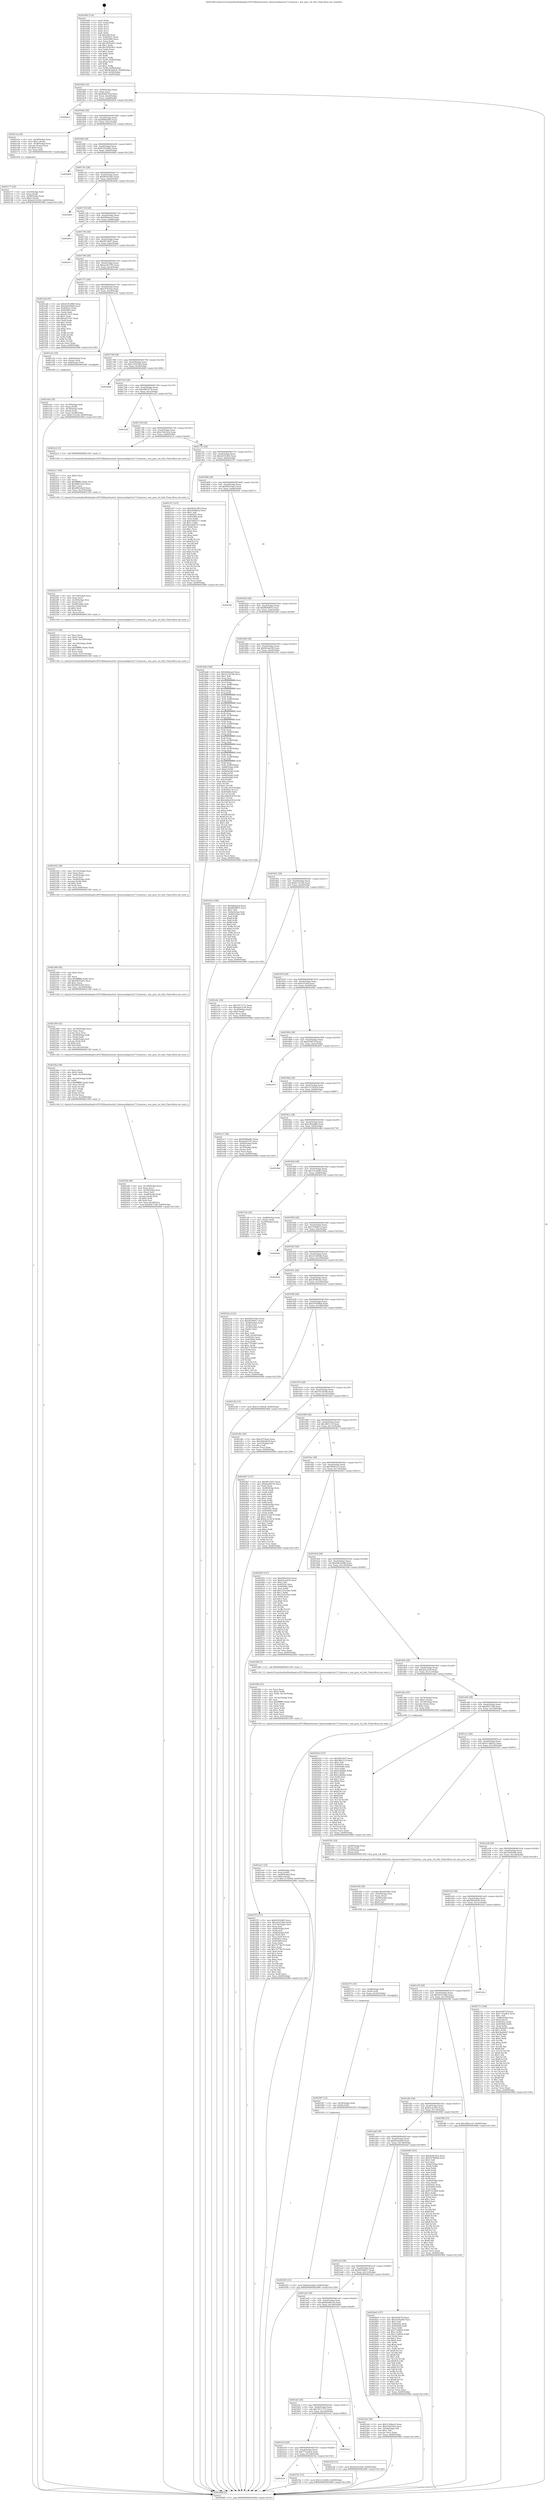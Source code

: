 digraph "0x401640" {
  label = "0x401640 (/mnt/c/Users/mathe/Desktop/tcc/POCII/binaries/extr_linuxsoundpciice1712aureon.c_wm_pcm_vol_info_Final-ollvm.out::main(0))"
  labelloc = "t"
  node[shape=record]

  Entry [label="",width=0.3,height=0.3,shape=circle,fillcolor=black,style=filled]
  "0x4016b4" [label="{
     0x4016b4 [32]\l
     | [instrs]\l
     &nbsp;&nbsp;0x4016b4 \<+6\>: mov -0x90(%rbp),%eax\l
     &nbsp;&nbsp;0x4016ba \<+2\>: mov %eax,%ecx\l
     &nbsp;&nbsp;0x4016bc \<+6\>: sub $0x826b35cb,%ecx\l
     &nbsp;&nbsp;0x4016c2 \<+6\>: mov %eax,-0xa4(%rbp)\l
     &nbsp;&nbsp;0x4016c8 \<+6\>: mov %ecx,-0xa8(%rbp)\l
     &nbsp;&nbsp;0x4016ce \<+6\>: je 00000000004028c4 \<main+0x1284\>\l
  }"]
  "0x4028c4" [label="{
     0x4028c4\l
  }", style=dashed]
  "0x4016d4" [label="{
     0x4016d4 [28]\l
     | [instrs]\l
     &nbsp;&nbsp;0x4016d4 \<+5\>: jmp 00000000004016d9 \<main+0x99\>\l
     &nbsp;&nbsp;0x4016d9 \<+6\>: mov -0xa4(%rbp),%eax\l
     &nbsp;&nbsp;0x4016df \<+5\>: sub $0x8968ad83,%eax\l
     &nbsp;&nbsp;0x4016e4 \<+6\>: mov %eax,-0xac(%rbp)\l
     &nbsp;&nbsp;0x4016ea \<+6\>: je 000000000040215a \<main+0xb1a\>\l
  }"]
  Exit [label="",width=0.3,height=0.3,shape=circle,fillcolor=black,style=filled,peripheries=2]
  "0x40215a" [label="{
     0x40215a [29]\l
     | [instrs]\l
     &nbsp;&nbsp;0x40215a \<+4\>: mov -0x58(%rbp),%rax\l
     &nbsp;&nbsp;0x40215e \<+6\>: movl $0x1,(%rax)\l
     &nbsp;&nbsp;0x402164 \<+4\>: mov -0x58(%rbp),%rax\l
     &nbsp;&nbsp;0x402168 \<+3\>: movslq (%rax),%rax\l
     &nbsp;&nbsp;0x40216b \<+4\>: shl $0x5,%rax\l
     &nbsp;&nbsp;0x40216f \<+3\>: mov %rax,%rdi\l
     &nbsp;&nbsp;0x402172 \<+5\>: call 0000000000401050 \<malloc@plt\>\l
     | [calls]\l
     &nbsp;&nbsp;0x401050 \{1\} (unknown)\l
  }"]
  "0x4016f0" [label="{
     0x4016f0 [28]\l
     | [instrs]\l
     &nbsp;&nbsp;0x4016f0 \<+5\>: jmp 00000000004016f5 \<main+0xb5\>\l
     &nbsp;&nbsp;0x4016f5 \<+6\>: mov -0xa4(%rbp),%eax\l
     &nbsp;&nbsp;0x4016fb \<+5\>: sub $0x91952885,%eax\l
     &nbsp;&nbsp;0x401700 \<+6\>: mov %eax,-0xb0(%rbp)\l
     &nbsp;&nbsp;0x401706 \<+6\>: je 0000000000402869 \<main+0x1229\>\l
  }"]
  "0x401b34" [label="{
     0x401b34\l
  }", style=dashed]
  "0x402869" [label="{
     0x402869\l
  }", style=dashed]
  "0x40170c" [label="{
     0x40170c [28]\l
     | [instrs]\l
     &nbsp;&nbsp;0x40170c \<+5\>: jmp 0000000000401711 \<main+0xd1\>\l
     &nbsp;&nbsp;0x401711 \<+6\>: mov -0xa4(%rbp),%eax\l
     &nbsp;&nbsp;0x401717 \<+5\>: sub $0x991b1963,%eax\l
     &nbsp;&nbsp;0x40171c \<+6\>: mov %eax,-0xb4(%rbp)\l
     &nbsp;&nbsp;0x401722 \<+6\>: je 00000000004028ee \<main+0x12ae\>\l
  }"]
  "0x4027dc" [label="{
     0x4027dc [15]\l
     | [instrs]\l
     &nbsp;&nbsp;0x4027dc \<+10\>: movl $0x1e1c6d83,-0x90(%rbp)\l
     &nbsp;&nbsp;0x4027e6 \<+5\>: jmp 0000000000402968 \<main+0x1328\>\l
  }"]
  "0x4028ee" [label="{
     0x4028ee\l
  }", style=dashed]
  "0x401728" [label="{
     0x401728 [28]\l
     | [instrs]\l
     &nbsp;&nbsp;0x401728 \<+5\>: jmp 000000000040172d \<main+0xed\>\l
     &nbsp;&nbsp;0x40172d \<+6\>: mov -0xa4(%rbp),%eax\l
     &nbsp;&nbsp;0x401733 \<+5\>: sub $0x9db4eacf,%eax\l
     &nbsp;&nbsp;0x401738 \<+6\>: mov %eax,-0xb8(%rbp)\l
     &nbsp;&nbsp;0x40173e \<+6\>: je 0000000000402803 \<main+0x11c3\>\l
  }"]
  "0x401b18" [label="{
     0x401b18 [28]\l
     | [instrs]\l
     &nbsp;&nbsp;0x401b18 \<+5\>: jmp 0000000000401b1d \<main+0x4dd\>\l
     &nbsp;&nbsp;0x401b1d \<+6\>: mov -0xa4(%rbp),%eax\l
     &nbsp;&nbsp;0x401b23 \<+5\>: sub $0x7722adc4,%eax\l
     &nbsp;&nbsp;0x401b28 \<+6\>: mov %eax,-0x148(%rbp)\l
     &nbsp;&nbsp;0x401b2e \<+6\>: je 00000000004027dc \<main+0x119c\>\l
  }"]
  "0x402803" [label="{
     0x402803\l
  }", style=dashed]
  "0x401744" [label="{
     0x401744 [28]\l
     | [instrs]\l
     &nbsp;&nbsp;0x401744 \<+5\>: jmp 0000000000401749 \<main+0x109\>\l
     &nbsp;&nbsp;0x401749 \<+6\>: mov -0xa4(%rbp),%eax\l
     &nbsp;&nbsp;0x40174f \<+5\>: sub $0x9f519ef7,%eax\l
     &nbsp;&nbsp;0x401754 \<+6\>: mov %eax,-0xbc(%rbp)\l
     &nbsp;&nbsp;0x40175a \<+6\>: je 0000000000402913 \<main+0x12d3\>\l
  }"]
  "0x4025a2" [label="{
     0x4025a2\l
  }", style=dashed]
  "0x402913" [label="{
     0x402913\l
  }", style=dashed]
  "0x401760" [label="{
     0x401760 [28]\l
     | [instrs]\l
     &nbsp;&nbsp;0x401760 \<+5\>: jmp 0000000000401765 \<main+0x125\>\l
     &nbsp;&nbsp;0x401765 \<+6\>: mov -0xa4(%rbp),%eax\l
     &nbsp;&nbsp;0x40176b \<+5\>: sub $0xae2b3705,%eax\l
     &nbsp;&nbsp;0x401770 \<+6\>: mov %eax,-0xc0(%rbp)\l
     &nbsp;&nbsp;0x401776 \<+6\>: je 0000000000401eeb \<main+0x8ab\>\l
  }"]
  "0x402593" [label="{
     0x402593 [15]\l
     | [instrs]\l
     &nbsp;&nbsp;0x402593 \<+10\>: movl $0x63eeafa0,-0x90(%rbp)\l
     &nbsp;&nbsp;0x40259d \<+5\>: jmp 0000000000402968 \<main+0x1328\>\l
  }"]
  "0x401eeb" [label="{
     0x401eeb [91]\l
     | [instrs]\l
     &nbsp;&nbsp;0x401eeb \<+5\>: mov $0x91952885,%eax\l
     &nbsp;&nbsp;0x401ef0 \<+5\>: mov $0x4461b9db,%ecx\l
     &nbsp;&nbsp;0x401ef5 \<+7\>: mov 0x40505c,%edx\l
     &nbsp;&nbsp;0x401efc \<+7\>: mov 0x405060,%esi\l
     &nbsp;&nbsp;0x401f03 \<+2\>: mov %edx,%edi\l
     &nbsp;&nbsp;0x401f05 \<+6\>: sub $0xa913167,%edi\l
     &nbsp;&nbsp;0x401f0b \<+3\>: sub $0x1,%edi\l
     &nbsp;&nbsp;0x401f0e \<+6\>: add $0xa913167,%edi\l
     &nbsp;&nbsp;0x401f14 \<+3\>: imul %edi,%edx\l
     &nbsp;&nbsp;0x401f17 \<+3\>: and $0x1,%edx\l
     &nbsp;&nbsp;0x401f1a \<+3\>: cmp $0x0,%edx\l
     &nbsp;&nbsp;0x401f1d \<+4\>: sete %r8b\l
     &nbsp;&nbsp;0x401f21 \<+3\>: cmp $0xa,%esi\l
     &nbsp;&nbsp;0x401f24 \<+4\>: setl %r9b\l
     &nbsp;&nbsp;0x401f28 \<+3\>: mov %r8b,%r10b\l
     &nbsp;&nbsp;0x401f2b \<+3\>: and %r9b,%r10b\l
     &nbsp;&nbsp;0x401f2e \<+3\>: xor %r9b,%r8b\l
     &nbsp;&nbsp;0x401f31 \<+3\>: or %r8b,%r10b\l
     &nbsp;&nbsp;0x401f34 \<+4\>: test $0x1,%r10b\l
     &nbsp;&nbsp;0x401f38 \<+3\>: cmovne %ecx,%eax\l
     &nbsp;&nbsp;0x401f3b \<+6\>: mov %eax,-0x90(%rbp)\l
     &nbsp;&nbsp;0x401f41 \<+5\>: jmp 0000000000402968 \<main+0x1328\>\l
  }"]
  "0x40177c" [label="{
     0x40177c [28]\l
     | [instrs]\l
     &nbsp;&nbsp;0x40177c \<+5\>: jmp 0000000000401781 \<main+0x141\>\l
     &nbsp;&nbsp;0x401781 \<+6\>: mov -0xa4(%rbp),%eax\l
     &nbsp;&nbsp;0x401787 \<+5\>: sub $0xc07f3eaa,%eax\l
     &nbsp;&nbsp;0x40178c \<+6\>: mov %eax,-0xc4(%rbp)\l
     &nbsp;&nbsp;0x401792 \<+6\>: je 0000000000401e3e \<main+0x7fe\>\l
  }"]
  "0x402587" [label="{
     0x402587 [12]\l
     | [instrs]\l
     &nbsp;&nbsp;0x402587 \<+4\>: mov -0x50(%rbp),%rdi\l
     &nbsp;&nbsp;0x40258b \<+3\>: mov (%rdi),%rdi\l
     &nbsp;&nbsp;0x40258e \<+5\>: call 0000000000401030 \<free@plt\>\l
     | [calls]\l
     &nbsp;&nbsp;0x401030 \{1\} (unknown)\l
  }"]
  "0x401e3e" [label="{
     0x401e3e [16]\l
     | [instrs]\l
     &nbsp;&nbsp;0x401e3e \<+4\>: mov -0x80(%rbp),%rax\l
     &nbsp;&nbsp;0x401e42 \<+3\>: mov (%rax),%rax\l
     &nbsp;&nbsp;0x401e45 \<+4\>: mov 0x8(%rax),%rdi\l
     &nbsp;&nbsp;0x401e49 \<+5\>: call 0000000000401060 \<atoi@plt\>\l
     | [calls]\l
     &nbsp;&nbsp;0x401060 \{1\} (unknown)\l
  }"]
  "0x401798" [label="{
     0x401798 [28]\l
     | [instrs]\l
     &nbsp;&nbsp;0x401798 \<+5\>: jmp 000000000040179d \<main+0x15d\>\l
     &nbsp;&nbsp;0x40179d \<+6\>: mov -0xa4(%rbp),%eax\l
     &nbsp;&nbsp;0x4017a3 \<+5\>: sub $0xc1959306,%eax\l
     &nbsp;&nbsp;0x4017a8 \<+6\>: mov %eax,-0xc8(%rbp)\l
     &nbsp;&nbsp;0x4017ae \<+6\>: je 0000000000402848 \<main+0x1208\>\l
  }"]
  "0x402575" [label="{
     0x402575 [18]\l
     | [instrs]\l
     &nbsp;&nbsp;0x402575 \<+4\>: mov -0x68(%rbp),%rdi\l
     &nbsp;&nbsp;0x402579 \<+3\>: mov (%rdi),%rdi\l
     &nbsp;&nbsp;0x40257c \<+6\>: mov %eax,-0x16c(%rbp)\l
     &nbsp;&nbsp;0x402582 \<+5\>: call 0000000000401030 \<free@plt\>\l
     | [calls]\l
     &nbsp;&nbsp;0x401030 \{1\} (unknown)\l
  }"]
  "0x402848" [label="{
     0x402848\l
  }", style=dashed]
  "0x4017b4" [label="{
     0x4017b4 [28]\l
     | [instrs]\l
     &nbsp;&nbsp;0x4017b4 \<+5\>: jmp 00000000004017b9 \<main+0x179\>\l
     &nbsp;&nbsp;0x4017b9 \<+6\>: mov -0xa4(%rbp),%eax\l
     &nbsp;&nbsp;0x4017bf \<+5\>: sub $0xcfdb7474,%eax\l
     &nbsp;&nbsp;0x4017c4 \<+6\>: mov %eax,-0xcc(%rbp)\l
     &nbsp;&nbsp;0x4017ca \<+6\>: je 0000000000401e2f \<main+0x7ef\>\l
  }"]
  "0x402558" [label="{
     0x402558 [29]\l
     | [instrs]\l
     &nbsp;&nbsp;0x402558 \<+10\>: movabs $0x4030b6,%rdi\l
     &nbsp;&nbsp;0x402562 \<+4\>: mov -0x40(%rbp),%rsi\l
     &nbsp;&nbsp;0x402566 \<+2\>: mov %eax,(%rsi)\l
     &nbsp;&nbsp;0x402568 \<+4\>: mov -0x40(%rbp),%rsi\l
     &nbsp;&nbsp;0x40256c \<+2\>: mov (%rsi),%esi\l
     &nbsp;&nbsp;0x40256e \<+2\>: mov $0x0,%al\l
     &nbsp;&nbsp;0x402570 \<+5\>: call 0000000000401040 \<printf@plt\>\l
     | [calls]\l
     &nbsp;&nbsp;0x401040 \{1\} (unknown)\l
  }"]
  "0x401e2f" [label="{
     0x401e2f\l
  }", style=dashed]
  "0x4017d0" [label="{
     0x4017d0 [28]\l
     | [instrs]\l
     &nbsp;&nbsp;0x4017d0 \<+5\>: jmp 00000000004017d5 \<main+0x195\>\l
     &nbsp;&nbsp;0x4017d5 \<+6\>: mov -0xa4(%rbp),%eax\l
     &nbsp;&nbsp;0x4017db \<+5\>: sub $0xe7b41b5a,%eax\l
     &nbsp;&nbsp;0x4017e0 \<+6\>: mov %eax,-0xd0(%rbp)\l
     &nbsp;&nbsp;0x4017e6 \<+6\>: je 00000000004022c2 \<main+0xc82\>\l
  }"]
  "0x401afc" [label="{
     0x401afc [28]\l
     | [instrs]\l
     &nbsp;&nbsp;0x401afc \<+5\>: jmp 0000000000401b01 \<main+0x4c1\>\l
     &nbsp;&nbsp;0x401b01 \<+6\>: mov -0xa4(%rbp),%eax\l
     &nbsp;&nbsp;0x401b07 \<+5\>: sub $0x7017c77c,%eax\l
     &nbsp;&nbsp;0x401b0c \<+6\>: mov %eax,-0x144(%rbp)\l
     &nbsp;&nbsp;0x401b12 \<+6\>: je 00000000004025a2 \<main+0xf62\>\l
  }"]
  "0x4022c2" [label="{
     0x4022c2 [5]\l
     | [instrs]\l
     &nbsp;&nbsp;0x4022c2 \<+5\>: call 0000000000401160 \<next_i\>\l
     | [calls]\l
     &nbsp;&nbsp;0x401160 \{1\} (/mnt/c/Users/mathe/Desktop/tcc/POCII/binaries/extr_linuxsoundpciice1712aureon.c_wm_pcm_vol_info_Final-ollvm.out::next_i)\l
  }"]
  "0x4017ec" [label="{
     0x4017ec [28]\l
     | [instrs]\l
     &nbsp;&nbsp;0x4017ec \<+5\>: jmp 00000000004017f1 \<main+0x1b1\>\l
     &nbsp;&nbsp;0x4017f1 \<+6\>: mov -0xa4(%rbp),%eax\l
     &nbsp;&nbsp;0x4017f7 \<+5\>: sub $0xed102264,%eax\l
     &nbsp;&nbsp;0x4017fc \<+6\>: mov %eax,-0xd4(%rbp)\l
     &nbsp;&nbsp;0x401802 \<+6\>: je 0000000000402197 \<main+0xb57\>\l
  }"]
  "0x402536" [label="{
     0x402536 [15]\l
     | [instrs]\l
     &nbsp;&nbsp;0x402536 \<+10\>: movl $0xed102264,-0x90(%rbp)\l
     &nbsp;&nbsp;0x402540 \<+5\>: jmp 0000000000402968 \<main+0x1328\>\l
  }"]
  "0x402197" [label="{
     0x402197 [147]\l
     | [instrs]\l
     &nbsp;&nbsp;0x402197 \<+5\>: mov $0x991b1963,%eax\l
     &nbsp;&nbsp;0x40219c \<+5\>: mov $0x283f6a5a,%ecx\l
     &nbsp;&nbsp;0x4021a1 \<+2\>: mov $0x1,%dl\l
     &nbsp;&nbsp;0x4021a3 \<+7\>: mov 0x40505c,%esi\l
     &nbsp;&nbsp;0x4021aa \<+7\>: mov 0x405060,%edi\l
     &nbsp;&nbsp;0x4021b1 \<+3\>: mov %esi,%r8d\l
     &nbsp;&nbsp;0x4021b4 \<+7\>: sub $0xe56d5317,%r8d\l
     &nbsp;&nbsp;0x4021bb \<+4\>: sub $0x1,%r8d\l
     &nbsp;&nbsp;0x4021bf \<+7\>: add $0xe56d5317,%r8d\l
     &nbsp;&nbsp;0x4021c6 \<+4\>: imul %r8d,%esi\l
     &nbsp;&nbsp;0x4021ca \<+3\>: and $0x1,%esi\l
     &nbsp;&nbsp;0x4021cd \<+3\>: cmp $0x0,%esi\l
     &nbsp;&nbsp;0x4021d0 \<+4\>: sete %r9b\l
     &nbsp;&nbsp;0x4021d4 \<+3\>: cmp $0xa,%edi\l
     &nbsp;&nbsp;0x4021d7 \<+4\>: setl %r10b\l
     &nbsp;&nbsp;0x4021db \<+3\>: mov %r9b,%r11b\l
     &nbsp;&nbsp;0x4021de \<+4\>: xor $0xff,%r11b\l
     &nbsp;&nbsp;0x4021e2 \<+3\>: mov %r10b,%bl\l
     &nbsp;&nbsp;0x4021e5 \<+3\>: xor $0xff,%bl\l
     &nbsp;&nbsp;0x4021e8 \<+3\>: xor $0x0,%dl\l
     &nbsp;&nbsp;0x4021eb \<+3\>: mov %r11b,%r14b\l
     &nbsp;&nbsp;0x4021ee \<+4\>: and $0x0,%r14b\l
     &nbsp;&nbsp;0x4021f2 \<+3\>: and %dl,%r9b\l
     &nbsp;&nbsp;0x4021f5 \<+3\>: mov %bl,%r15b\l
     &nbsp;&nbsp;0x4021f8 \<+4\>: and $0x0,%r15b\l
     &nbsp;&nbsp;0x4021fc \<+3\>: and %dl,%r10b\l
     &nbsp;&nbsp;0x4021ff \<+3\>: or %r9b,%r14b\l
     &nbsp;&nbsp;0x402202 \<+3\>: or %r10b,%r15b\l
     &nbsp;&nbsp;0x402205 \<+3\>: xor %r15b,%r14b\l
     &nbsp;&nbsp;0x402208 \<+3\>: or %bl,%r11b\l
     &nbsp;&nbsp;0x40220b \<+4\>: xor $0xff,%r11b\l
     &nbsp;&nbsp;0x40220f \<+3\>: or $0x0,%dl\l
     &nbsp;&nbsp;0x402212 \<+3\>: and %dl,%r11b\l
     &nbsp;&nbsp;0x402215 \<+3\>: or %r11b,%r14b\l
     &nbsp;&nbsp;0x402218 \<+4\>: test $0x1,%r14b\l
     &nbsp;&nbsp;0x40221c \<+3\>: cmovne %ecx,%eax\l
     &nbsp;&nbsp;0x40221f \<+6\>: mov %eax,-0x90(%rbp)\l
     &nbsp;&nbsp;0x402225 \<+5\>: jmp 0000000000402968 \<main+0x1328\>\l
  }"]
  "0x401808" [label="{
     0x401808 [28]\l
     | [instrs]\l
     &nbsp;&nbsp;0x401808 \<+5\>: jmp 000000000040180d \<main+0x1cd\>\l
     &nbsp;&nbsp;0x40180d \<+6\>: mov -0xa4(%rbp),%eax\l
     &nbsp;&nbsp;0x401813 \<+5\>: sub $0xf0d53ab3,%eax\l
     &nbsp;&nbsp;0x401818 \<+6\>: mov %eax,-0xd8(%rbp)\l
     &nbsp;&nbsp;0x40181e \<+6\>: je 00000000004025b1 \<main+0xf71\>\l
  }"]
  "0x4023f4" [label="{
     0x4023f4 [48]\l
     | [instrs]\l
     &nbsp;&nbsp;0x4023f4 \<+6\>: mov -0x168(%rbp),%ecx\l
     &nbsp;&nbsp;0x4023fa \<+3\>: imul %eax,%ecx\l
     &nbsp;&nbsp;0x4023fd \<+4\>: mov -0x50(%rbp),%rsi\l
     &nbsp;&nbsp;0x402401 \<+3\>: mov (%rsi),%rsi\l
     &nbsp;&nbsp;0x402404 \<+4\>: mov -0x48(%rbp),%rdi\l
     &nbsp;&nbsp;0x402408 \<+3\>: movslq (%rdi),%rdi\l
     &nbsp;&nbsp;0x40240b \<+4\>: shl $0x5,%rdi\l
     &nbsp;&nbsp;0x40240f \<+3\>: add %rdi,%rsi\l
     &nbsp;&nbsp;0x402412 \<+3\>: mov %ecx,0x18(%rsi)\l
     &nbsp;&nbsp;0x402415 \<+10\>: movl $0x4f4715fd,-0x90(%rbp)\l
     &nbsp;&nbsp;0x40241f \<+5\>: jmp 0000000000402968 \<main+0x1328\>\l
  }"]
  "0x4025b1" [label="{
     0x4025b1\l
  }", style=dashed]
  "0x401824" [label="{
     0x401824 [28]\l
     | [instrs]\l
     &nbsp;&nbsp;0x401824 \<+5\>: jmp 0000000000401829 \<main+0x1e9\>\l
     &nbsp;&nbsp;0x401829 \<+6\>: mov -0xa4(%rbp),%eax\l
     &nbsp;&nbsp;0x40182f \<+5\>: sub $0xf604f835,%eax\l
     &nbsp;&nbsp;0x401834 \<+6\>: mov %eax,-0xdc(%rbp)\l
     &nbsp;&nbsp;0x40183a \<+6\>: je 0000000000401ba8 \<main+0x568\>\l
  }"]
  "0x4023ba" [label="{
     0x4023ba [58]\l
     | [instrs]\l
     &nbsp;&nbsp;0x4023ba \<+2\>: xor %ecx,%ecx\l
     &nbsp;&nbsp;0x4023bc \<+5\>: mov $0x2,%edx\l
     &nbsp;&nbsp;0x4023c1 \<+6\>: mov %edx,-0x164(%rbp)\l
     &nbsp;&nbsp;0x4023c7 \<+1\>: cltd\l
     &nbsp;&nbsp;0x4023c8 \<+7\>: mov -0x164(%rbp),%r8d\l
     &nbsp;&nbsp;0x4023cf \<+3\>: idiv %r8d\l
     &nbsp;&nbsp;0x4023d2 \<+6\>: imul $0xfffffffe,%edx,%edx\l
     &nbsp;&nbsp;0x4023d8 \<+3\>: mov %ecx,%r10d\l
     &nbsp;&nbsp;0x4023db \<+3\>: sub %edx,%r10d\l
     &nbsp;&nbsp;0x4023de \<+2\>: mov %ecx,%edx\l
     &nbsp;&nbsp;0x4023e0 \<+3\>: sub $0x1,%edx\l
     &nbsp;&nbsp;0x4023e3 \<+3\>: add %edx,%r10d\l
     &nbsp;&nbsp;0x4023e6 \<+3\>: sub %r10d,%ecx\l
     &nbsp;&nbsp;0x4023e9 \<+6\>: mov %ecx,-0x168(%rbp)\l
     &nbsp;&nbsp;0x4023ef \<+5\>: call 0000000000401160 \<next_i\>\l
     | [calls]\l
     &nbsp;&nbsp;0x401160 \{1\} (/mnt/c/Users/mathe/Desktop/tcc/POCII/binaries/extr_linuxsoundpciice1712aureon.c_wm_pcm_vol_info_Final-ollvm.out::next_i)\l
  }"]
  "0x401ba8" [label="{
     0x401ba8 [356]\l
     | [instrs]\l
     &nbsp;&nbsp;0x401ba8 \<+5\>: mov $0x9db4eacf,%eax\l
     &nbsp;&nbsp;0x401bad \<+5\>: mov $0x35c5418b,%ecx\l
     &nbsp;&nbsp;0x401bb2 \<+2\>: mov $0x1,%dl\l
     &nbsp;&nbsp;0x401bb4 \<+3\>: mov %rsp,%rsi\l
     &nbsp;&nbsp;0x401bb7 \<+4\>: add $0xfffffffffffffff0,%rsi\l
     &nbsp;&nbsp;0x401bbb \<+3\>: mov %rsi,%rsp\l
     &nbsp;&nbsp;0x401bbe \<+7\>: mov %rsi,-0x88(%rbp)\l
     &nbsp;&nbsp;0x401bc5 \<+3\>: mov %rsp,%rsi\l
     &nbsp;&nbsp;0x401bc8 \<+4\>: add $0xfffffffffffffff0,%rsi\l
     &nbsp;&nbsp;0x401bcc \<+3\>: mov %rsi,%rsp\l
     &nbsp;&nbsp;0x401bcf \<+3\>: mov %rsp,%rdi\l
     &nbsp;&nbsp;0x401bd2 \<+4\>: add $0xfffffffffffffff0,%rdi\l
     &nbsp;&nbsp;0x401bd6 \<+3\>: mov %rdi,%rsp\l
     &nbsp;&nbsp;0x401bd9 \<+4\>: mov %rdi,-0x80(%rbp)\l
     &nbsp;&nbsp;0x401bdd \<+3\>: mov %rsp,%rdi\l
     &nbsp;&nbsp;0x401be0 \<+4\>: add $0xfffffffffffffff0,%rdi\l
     &nbsp;&nbsp;0x401be4 \<+3\>: mov %rdi,%rsp\l
     &nbsp;&nbsp;0x401be7 \<+4\>: mov %rdi,-0x78(%rbp)\l
     &nbsp;&nbsp;0x401beb \<+3\>: mov %rsp,%rdi\l
     &nbsp;&nbsp;0x401bee \<+4\>: add $0xfffffffffffffff0,%rdi\l
     &nbsp;&nbsp;0x401bf2 \<+3\>: mov %rdi,%rsp\l
     &nbsp;&nbsp;0x401bf5 \<+4\>: mov %rdi,-0x70(%rbp)\l
     &nbsp;&nbsp;0x401bf9 \<+3\>: mov %rsp,%rdi\l
     &nbsp;&nbsp;0x401bfc \<+4\>: add $0xfffffffffffffff0,%rdi\l
     &nbsp;&nbsp;0x401c00 \<+3\>: mov %rdi,%rsp\l
     &nbsp;&nbsp;0x401c03 \<+4\>: mov %rdi,-0x68(%rbp)\l
     &nbsp;&nbsp;0x401c07 \<+3\>: mov %rsp,%rdi\l
     &nbsp;&nbsp;0x401c0a \<+4\>: add $0xfffffffffffffff0,%rdi\l
     &nbsp;&nbsp;0x401c0e \<+3\>: mov %rdi,%rsp\l
     &nbsp;&nbsp;0x401c11 \<+4\>: mov %rdi,-0x60(%rbp)\l
     &nbsp;&nbsp;0x401c15 \<+3\>: mov %rsp,%rdi\l
     &nbsp;&nbsp;0x401c18 \<+4\>: add $0xfffffffffffffff0,%rdi\l
     &nbsp;&nbsp;0x401c1c \<+3\>: mov %rdi,%rsp\l
     &nbsp;&nbsp;0x401c1f \<+4\>: mov %rdi,-0x58(%rbp)\l
     &nbsp;&nbsp;0x401c23 \<+3\>: mov %rsp,%rdi\l
     &nbsp;&nbsp;0x401c26 \<+4\>: add $0xfffffffffffffff0,%rdi\l
     &nbsp;&nbsp;0x401c2a \<+3\>: mov %rdi,%rsp\l
     &nbsp;&nbsp;0x401c2d \<+4\>: mov %rdi,-0x50(%rbp)\l
     &nbsp;&nbsp;0x401c31 \<+3\>: mov %rsp,%rdi\l
     &nbsp;&nbsp;0x401c34 \<+4\>: add $0xfffffffffffffff0,%rdi\l
     &nbsp;&nbsp;0x401c38 \<+3\>: mov %rdi,%rsp\l
     &nbsp;&nbsp;0x401c3b \<+4\>: mov %rdi,-0x48(%rbp)\l
     &nbsp;&nbsp;0x401c3f \<+3\>: mov %rsp,%rdi\l
     &nbsp;&nbsp;0x401c42 \<+4\>: add $0xfffffffffffffff0,%rdi\l
     &nbsp;&nbsp;0x401c46 \<+3\>: mov %rdi,%rsp\l
     &nbsp;&nbsp;0x401c49 \<+4\>: mov %rdi,-0x40(%rbp)\l
     &nbsp;&nbsp;0x401c4d \<+7\>: mov -0x88(%rbp),%rdi\l
     &nbsp;&nbsp;0x401c54 \<+6\>: movl $0x0,(%rdi)\l
     &nbsp;&nbsp;0x401c5a \<+7\>: mov -0x94(%rbp),%r8d\l
     &nbsp;&nbsp;0x401c61 \<+3\>: mov %r8d,(%rsi)\l
     &nbsp;&nbsp;0x401c64 \<+4\>: mov -0x80(%rbp),%rdi\l
     &nbsp;&nbsp;0x401c68 \<+7\>: mov -0xa0(%rbp),%r9\l
     &nbsp;&nbsp;0x401c6f \<+3\>: mov %r9,(%rdi)\l
     &nbsp;&nbsp;0x401c72 \<+3\>: cmpl $0x2,(%rsi)\l
     &nbsp;&nbsp;0x401c75 \<+4\>: setne %r10b\l
     &nbsp;&nbsp;0x401c79 \<+4\>: and $0x1,%r10b\l
     &nbsp;&nbsp;0x401c7d \<+4\>: mov %r10b,-0x31(%rbp)\l
     &nbsp;&nbsp;0x401c81 \<+8\>: mov 0x40505c,%r11d\l
     &nbsp;&nbsp;0x401c89 \<+7\>: mov 0x405060,%ebx\l
     &nbsp;&nbsp;0x401c90 \<+3\>: mov %r11d,%r14d\l
     &nbsp;&nbsp;0x401c93 \<+7\>: sub $0xcb6de43f,%r14d\l
     &nbsp;&nbsp;0x401c9a \<+4\>: sub $0x1,%r14d\l
     &nbsp;&nbsp;0x401c9e \<+7\>: add $0xcb6de43f,%r14d\l
     &nbsp;&nbsp;0x401ca5 \<+4\>: imul %r14d,%r11d\l
     &nbsp;&nbsp;0x401ca9 \<+4\>: and $0x1,%r11d\l
     &nbsp;&nbsp;0x401cad \<+4\>: cmp $0x0,%r11d\l
     &nbsp;&nbsp;0x401cb1 \<+4\>: sete %r10b\l
     &nbsp;&nbsp;0x401cb5 \<+3\>: cmp $0xa,%ebx\l
     &nbsp;&nbsp;0x401cb8 \<+4\>: setl %r15b\l
     &nbsp;&nbsp;0x401cbc \<+3\>: mov %r10b,%r12b\l
     &nbsp;&nbsp;0x401cbf \<+4\>: xor $0xff,%r12b\l
     &nbsp;&nbsp;0x401cc3 \<+3\>: mov %r15b,%r13b\l
     &nbsp;&nbsp;0x401cc6 \<+4\>: xor $0xff,%r13b\l
     &nbsp;&nbsp;0x401cca \<+3\>: xor $0x1,%dl\l
     &nbsp;&nbsp;0x401ccd \<+3\>: mov %r12b,%sil\l
     &nbsp;&nbsp;0x401cd0 \<+4\>: and $0xff,%sil\l
     &nbsp;&nbsp;0x401cd4 \<+3\>: and %dl,%r10b\l
     &nbsp;&nbsp;0x401cd7 \<+3\>: mov %r13b,%dil\l
     &nbsp;&nbsp;0x401cda \<+4\>: and $0xff,%dil\l
     &nbsp;&nbsp;0x401cde \<+3\>: and %dl,%r15b\l
     &nbsp;&nbsp;0x401ce1 \<+3\>: or %r10b,%sil\l
     &nbsp;&nbsp;0x401ce4 \<+3\>: or %r15b,%dil\l
     &nbsp;&nbsp;0x401ce7 \<+3\>: xor %dil,%sil\l
     &nbsp;&nbsp;0x401cea \<+3\>: or %r13b,%r12b\l
     &nbsp;&nbsp;0x401ced \<+4\>: xor $0xff,%r12b\l
     &nbsp;&nbsp;0x401cf1 \<+3\>: or $0x1,%dl\l
     &nbsp;&nbsp;0x401cf4 \<+3\>: and %dl,%r12b\l
     &nbsp;&nbsp;0x401cf7 \<+3\>: or %r12b,%sil\l
     &nbsp;&nbsp;0x401cfa \<+4\>: test $0x1,%sil\l
     &nbsp;&nbsp;0x401cfe \<+3\>: cmovne %ecx,%eax\l
     &nbsp;&nbsp;0x401d01 \<+6\>: mov %eax,-0x90(%rbp)\l
     &nbsp;&nbsp;0x401d07 \<+5\>: jmp 0000000000402968 \<main+0x1328\>\l
  }"]
  "0x401840" [label="{
     0x401840 [28]\l
     | [instrs]\l
     &nbsp;&nbsp;0x401840 \<+5\>: jmp 0000000000401845 \<main+0x205\>\l
     &nbsp;&nbsp;0x401845 \<+6\>: mov -0xa4(%rbp),%eax\l
     &nbsp;&nbsp;0x40184b \<+5\>: sub $0xf9cda638,%eax\l
     &nbsp;&nbsp;0x401850 \<+6\>: mov %eax,-0xe0(%rbp)\l
     &nbsp;&nbsp;0x401856 \<+6\>: je 0000000000401b3e \<main+0x4fe\>\l
  }"]
  "0x402390" [label="{
     0x402390 [42]\l
     | [instrs]\l
     &nbsp;&nbsp;0x402390 \<+6\>: mov -0x160(%rbp),%ecx\l
     &nbsp;&nbsp;0x402396 \<+3\>: imul %eax,%ecx\l
     &nbsp;&nbsp;0x402399 \<+3\>: movslq %ecx,%rsi\l
     &nbsp;&nbsp;0x40239c \<+4\>: mov -0x50(%rbp),%rdi\l
     &nbsp;&nbsp;0x4023a0 \<+3\>: mov (%rdi),%rdi\l
     &nbsp;&nbsp;0x4023a3 \<+4\>: mov -0x48(%rbp),%r9\l
     &nbsp;&nbsp;0x4023a7 \<+3\>: movslq (%r9),%r9\l
     &nbsp;&nbsp;0x4023aa \<+4\>: shl $0x5,%r9\l
     &nbsp;&nbsp;0x4023ae \<+3\>: add %r9,%rdi\l
     &nbsp;&nbsp;0x4023b1 \<+4\>: mov %rsi,0x10(%rdi)\l
     &nbsp;&nbsp;0x4023b5 \<+5\>: call 0000000000401160 \<next_i\>\l
     | [calls]\l
     &nbsp;&nbsp;0x401160 \{1\} (/mnt/c/Users/mathe/Desktop/tcc/POCII/binaries/extr_linuxsoundpciice1712aureon.c_wm_pcm_vol_info_Final-ollvm.out::next_i)\l
  }"]
  "0x401b3e" [label="{
     0x401b3e [106]\l
     | [instrs]\l
     &nbsp;&nbsp;0x401b3e \<+5\>: mov $0x9db4eacf,%eax\l
     &nbsp;&nbsp;0x401b43 \<+5\>: mov $0xf604f835,%ecx\l
     &nbsp;&nbsp;0x401b48 \<+2\>: mov $0x1,%dl\l
     &nbsp;&nbsp;0x401b4a \<+7\>: mov -0x8a(%rbp),%sil\l
     &nbsp;&nbsp;0x401b51 \<+7\>: mov -0x89(%rbp),%dil\l
     &nbsp;&nbsp;0x401b58 \<+3\>: mov %sil,%r8b\l
     &nbsp;&nbsp;0x401b5b \<+4\>: xor $0xff,%r8b\l
     &nbsp;&nbsp;0x401b5f \<+3\>: mov %dil,%r9b\l
     &nbsp;&nbsp;0x401b62 \<+4\>: xor $0xff,%r9b\l
     &nbsp;&nbsp;0x401b66 \<+3\>: xor $0x0,%dl\l
     &nbsp;&nbsp;0x401b69 \<+3\>: mov %r8b,%r10b\l
     &nbsp;&nbsp;0x401b6c \<+4\>: and $0x0,%r10b\l
     &nbsp;&nbsp;0x401b70 \<+3\>: and %dl,%sil\l
     &nbsp;&nbsp;0x401b73 \<+3\>: mov %r9b,%r11b\l
     &nbsp;&nbsp;0x401b76 \<+4\>: and $0x0,%r11b\l
     &nbsp;&nbsp;0x401b7a \<+3\>: and %dl,%dil\l
     &nbsp;&nbsp;0x401b7d \<+3\>: or %sil,%r10b\l
     &nbsp;&nbsp;0x401b80 \<+3\>: or %dil,%r11b\l
     &nbsp;&nbsp;0x401b83 \<+3\>: xor %r11b,%r10b\l
     &nbsp;&nbsp;0x401b86 \<+3\>: or %r9b,%r8b\l
     &nbsp;&nbsp;0x401b89 \<+4\>: xor $0xff,%r8b\l
     &nbsp;&nbsp;0x401b8d \<+3\>: or $0x0,%dl\l
     &nbsp;&nbsp;0x401b90 \<+3\>: and %dl,%r8b\l
     &nbsp;&nbsp;0x401b93 \<+3\>: or %r8b,%r10b\l
     &nbsp;&nbsp;0x401b96 \<+4\>: test $0x1,%r10b\l
     &nbsp;&nbsp;0x401b9a \<+3\>: cmovne %ecx,%eax\l
     &nbsp;&nbsp;0x401b9d \<+6\>: mov %eax,-0x90(%rbp)\l
     &nbsp;&nbsp;0x401ba3 \<+5\>: jmp 0000000000402968 \<main+0x1328\>\l
  }"]
  "0x40185c" [label="{
     0x40185c [28]\l
     | [instrs]\l
     &nbsp;&nbsp;0x40185c \<+5\>: jmp 0000000000401861 \<main+0x221\>\l
     &nbsp;&nbsp;0x401861 \<+6\>: mov -0xa4(%rbp),%eax\l
     &nbsp;&nbsp;0x401867 \<+5\>: sub $0xfc152c6b,%eax\l
     &nbsp;&nbsp;0x40186c \<+6\>: mov %eax,-0xe4(%rbp)\l
     &nbsp;&nbsp;0x401872 \<+6\>: je 0000000000401e6c \<main+0x82c\>\l
  }"]
  "0x402968" [label="{
     0x402968 [5]\l
     | [instrs]\l
     &nbsp;&nbsp;0x402968 \<+5\>: jmp 00000000004016b4 \<main+0x74\>\l
  }"]
  "0x401640" [label="{
     0x401640 [116]\l
     | [instrs]\l
     &nbsp;&nbsp;0x401640 \<+1\>: push %rbp\l
     &nbsp;&nbsp;0x401641 \<+3\>: mov %rsp,%rbp\l
     &nbsp;&nbsp;0x401644 \<+2\>: push %r15\l
     &nbsp;&nbsp;0x401646 \<+2\>: push %r14\l
     &nbsp;&nbsp;0x401648 \<+2\>: push %r13\l
     &nbsp;&nbsp;0x40164a \<+2\>: push %r12\l
     &nbsp;&nbsp;0x40164c \<+1\>: push %rbx\l
     &nbsp;&nbsp;0x40164d \<+7\>: sub $0x168,%rsp\l
     &nbsp;&nbsp;0x401654 \<+7\>: mov 0x40505c,%eax\l
     &nbsp;&nbsp;0x40165b \<+7\>: mov 0x405060,%ecx\l
     &nbsp;&nbsp;0x401662 \<+2\>: mov %eax,%edx\l
     &nbsp;&nbsp;0x401664 \<+6\>: sub $0x395b3021,%edx\l
     &nbsp;&nbsp;0x40166a \<+3\>: sub $0x1,%edx\l
     &nbsp;&nbsp;0x40166d \<+6\>: add $0x395b3021,%edx\l
     &nbsp;&nbsp;0x401673 \<+3\>: imul %edx,%eax\l
     &nbsp;&nbsp;0x401676 \<+3\>: and $0x1,%eax\l
     &nbsp;&nbsp;0x401679 \<+3\>: cmp $0x0,%eax\l
     &nbsp;&nbsp;0x40167c \<+4\>: sete %r8b\l
     &nbsp;&nbsp;0x401680 \<+4\>: and $0x1,%r8b\l
     &nbsp;&nbsp;0x401684 \<+7\>: mov %r8b,-0x8a(%rbp)\l
     &nbsp;&nbsp;0x40168b \<+3\>: cmp $0xa,%ecx\l
     &nbsp;&nbsp;0x40168e \<+4\>: setl %r8b\l
     &nbsp;&nbsp;0x401692 \<+4\>: and $0x1,%r8b\l
     &nbsp;&nbsp;0x401696 \<+7\>: mov %r8b,-0x89(%rbp)\l
     &nbsp;&nbsp;0x40169d \<+10\>: movl $0xf9cda638,-0x90(%rbp)\l
     &nbsp;&nbsp;0x4016a7 \<+6\>: mov %edi,-0x94(%rbp)\l
     &nbsp;&nbsp;0x4016ad \<+7\>: mov %rsi,-0xa0(%rbp)\l
  }"]
  "0x402368" [label="{
     0x402368 [40]\l
     | [instrs]\l
     &nbsp;&nbsp;0x402368 \<+5\>: mov $0x2,%ecx\l
     &nbsp;&nbsp;0x40236d \<+1\>: cltd\l
     &nbsp;&nbsp;0x40236e \<+2\>: idiv %ecx\l
     &nbsp;&nbsp;0x402370 \<+6\>: imul $0xfffffffe,%edx,%ecx\l
     &nbsp;&nbsp;0x402376 \<+6\>: sub $0x94f352b5,%ecx\l
     &nbsp;&nbsp;0x40237c \<+3\>: add $0x1,%ecx\l
     &nbsp;&nbsp;0x40237f \<+6\>: add $0x94f352b5,%ecx\l
     &nbsp;&nbsp;0x402385 \<+6\>: mov %ecx,-0x160(%rbp)\l
     &nbsp;&nbsp;0x40238b \<+5\>: call 0000000000401160 \<next_i\>\l
     | [calls]\l
     &nbsp;&nbsp;0x401160 \{1\} (/mnt/c/Users/mathe/Desktop/tcc/POCII/binaries/extr_linuxsoundpciice1712aureon.c_wm_pcm_vol_info_Final-ollvm.out::next_i)\l
  }"]
  "0x402342" [label="{
     0x402342 [38]\l
     | [instrs]\l
     &nbsp;&nbsp;0x402342 \<+6\>: mov -0x15c(%rbp),%ecx\l
     &nbsp;&nbsp;0x402348 \<+3\>: imul %eax,%ecx\l
     &nbsp;&nbsp;0x40234b \<+4\>: mov -0x50(%rbp),%rsi\l
     &nbsp;&nbsp;0x40234f \<+3\>: mov (%rsi),%rsi\l
     &nbsp;&nbsp;0x402352 \<+4\>: mov -0x48(%rbp),%rdi\l
     &nbsp;&nbsp;0x402356 \<+3\>: movslq (%rdi),%rdi\l
     &nbsp;&nbsp;0x402359 \<+4\>: shl $0x5,%rdi\l
     &nbsp;&nbsp;0x40235d \<+3\>: add %rdi,%rsi\l
     &nbsp;&nbsp;0x402360 \<+3\>: mov %ecx,0x8(%rsi)\l
     &nbsp;&nbsp;0x402363 \<+5\>: call 0000000000401160 \<next_i\>\l
     | [calls]\l
     &nbsp;&nbsp;0x401160 \{1\} (/mnt/c/Users/mathe/Desktop/tcc/POCII/binaries/extr_linuxsoundpciice1712aureon.c_wm_pcm_vol_info_Final-ollvm.out::next_i)\l
  }"]
  "0x401e6c" [label="{
     0x401e6c [30]\l
     | [instrs]\l
     &nbsp;&nbsp;0x401e6c \<+5\>: mov $0x7017c77c,%eax\l
     &nbsp;&nbsp;0x401e71 \<+5\>: mov $0x4a4c21f9,%ecx\l
     &nbsp;&nbsp;0x401e76 \<+3\>: mov -0x30(%rbp),%edx\l
     &nbsp;&nbsp;0x401e79 \<+3\>: cmp $0x0,%edx\l
     &nbsp;&nbsp;0x401e7c \<+3\>: cmove %ecx,%eax\l
     &nbsp;&nbsp;0x401e7f \<+6\>: mov %eax,-0x90(%rbp)\l
     &nbsp;&nbsp;0x401e85 \<+5\>: jmp 0000000000402968 \<main+0x1328\>\l
  }"]
  "0x401878" [label="{
     0x401878 [28]\l
     | [instrs]\l
     &nbsp;&nbsp;0x401878 \<+5\>: jmp 000000000040187d \<main+0x23d\>\l
     &nbsp;&nbsp;0x40187d \<+6\>: mov -0xa4(%rbp),%eax\l
     &nbsp;&nbsp;0x401883 \<+5\>: sub $0xe2554d,%eax\l
     &nbsp;&nbsp;0x401888 \<+6\>: mov %eax,-0xe8(%rbp)\l
     &nbsp;&nbsp;0x40188e \<+6\>: je 000000000040260c \<main+0xfcc\>\l
  }"]
  "0x402314" [label="{
     0x402314 [46]\l
     | [instrs]\l
     &nbsp;&nbsp;0x402314 \<+2\>: xor %ecx,%ecx\l
     &nbsp;&nbsp;0x402316 \<+5\>: mov $0x2,%edx\l
     &nbsp;&nbsp;0x40231b \<+6\>: mov %edx,-0x158(%rbp)\l
     &nbsp;&nbsp;0x402321 \<+1\>: cltd\l
     &nbsp;&nbsp;0x402322 \<+7\>: mov -0x158(%rbp),%r8d\l
     &nbsp;&nbsp;0x402329 \<+3\>: idiv %r8d\l
     &nbsp;&nbsp;0x40232c \<+6\>: imul $0xfffffffe,%edx,%edx\l
     &nbsp;&nbsp;0x402332 \<+3\>: sub $0x1,%ecx\l
     &nbsp;&nbsp;0x402335 \<+2\>: sub %ecx,%edx\l
     &nbsp;&nbsp;0x402337 \<+6\>: mov %edx,-0x15c(%rbp)\l
     &nbsp;&nbsp;0x40233d \<+5\>: call 0000000000401160 \<next_i\>\l
     | [calls]\l
     &nbsp;&nbsp;0x401160 \{1\} (/mnt/c/Users/mathe/Desktop/tcc/POCII/binaries/extr_linuxsoundpciice1712aureon.c_wm_pcm_vol_info_Final-ollvm.out::next_i)\l
  }"]
  "0x40260c" [label="{
     0x40260c\l
  }", style=dashed]
  "0x401894" [label="{
     0x401894 [28]\l
     | [instrs]\l
     &nbsp;&nbsp;0x401894 \<+5\>: jmp 0000000000401899 \<main+0x259\>\l
     &nbsp;&nbsp;0x401899 \<+6\>: mov -0xa4(%rbp),%eax\l
     &nbsp;&nbsp;0x40189f \<+5\>: sub $0x919872f,%eax\l
     &nbsp;&nbsp;0x4018a4 \<+6\>: mov %eax,-0xec(%rbp)\l
     &nbsp;&nbsp;0x4018aa \<+6\>: je 0000000000402951 \<main+0x1311\>\l
  }"]
  "0x4022ef" [label="{
     0x4022ef [37]\l
     | [instrs]\l
     &nbsp;&nbsp;0x4022ef \<+6\>: mov -0x154(%rbp),%ecx\l
     &nbsp;&nbsp;0x4022f5 \<+3\>: imul %eax,%ecx\l
     &nbsp;&nbsp;0x4022f8 \<+4\>: mov -0x50(%rbp),%rsi\l
     &nbsp;&nbsp;0x4022fc \<+3\>: mov (%rsi),%rsi\l
     &nbsp;&nbsp;0x4022ff \<+4\>: mov -0x48(%rbp),%rdi\l
     &nbsp;&nbsp;0x402303 \<+3\>: movslq (%rdi),%rdi\l
     &nbsp;&nbsp;0x402306 \<+4\>: shl $0x5,%rdi\l
     &nbsp;&nbsp;0x40230a \<+3\>: add %rdi,%rsi\l
     &nbsp;&nbsp;0x40230d \<+2\>: mov %ecx,(%rsi)\l
     &nbsp;&nbsp;0x40230f \<+5\>: call 0000000000401160 \<next_i\>\l
     | [calls]\l
     &nbsp;&nbsp;0x401160 \{1\} (/mnt/c/Users/mathe/Desktop/tcc/POCII/binaries/extr_linuxsoundpciice1712aureon.c_wm_pcm_vol_info_Final-ollvm.out::next_i)\l
  }"]
  "0x402951" [label="{
     0x402951\l
  }", style=dashed]
  "0x4018b0" [label="{
     0x4018b0 [28]\l
     | [instrs]\l
     &nbsp;&nbsp;0x4018b0 \<+5\>: jmp 00000000004018b5 \<main+0x275\>\l
     &nbsp;&nbsp;0x4018b5 \<+6\>: mov -0xa4(%rbp),%eax\l
     &nbsp;&nbsp;0x4018bb \<+5\>: sub $0x12156458,%eax\l
     &nbsp;&nbsp;0x4018c0 \<+6\>: mov %eax,-0xf0(%rbp)\l
     &nbsp;&nbsp;0x4018c6 \<+6\>: je 0000000000401ec7 \<main+0x887\>\l
  }"]
  "0x4022c7" [label="{
     0x4022c7 [40]\l
     | [instrs]\l
     &nbsp;&nbsp;0x4022c7 \<+5\>: mov $0x2,%ecx\l
     &nbsp;&nbsp;0x4022cc \<+1\>: cltd\l
     &nbsp;&nbsp;0x4022cd \<+2\>: idiv %ecx\l
     &nbsp;&nbsp;0x4022cf \<+6\>: imul $0xfffffffe,%edx,%ecx\l
     &nbsp;&nbsp;0x4022d5 \<+6\>: sub $0xd863cbc9,%ecx\l
     &nbsp;&nbsp;0x4022db \<+3\>: add $0x1,%ecx\l
     &nbsp;&nbsp;0x4022de \<+6\>: add $0xd863cbc9,%ecx\l
     &nbsp;&nbsp;0x4022e4 \<+6\>: mov %ecx,-0x154(%rbp)\l
     &nbsp;&nbsp;0x4022ea \<+5\>: call 0000000000401160 \<next_i\>\l
     | [calls]\l
     &nbsp;&nbsp;0x401160 \{1\} (/mnt/c/Users/mathe/Desktop/tcc/POCII/binaries/extr_linuxsoundpciice1712aureon.c_wm_pcm_vol_info_Final-ollvm.out::next_i)\l
  }"]
  "0x401ec7" [label="{
     0x401ec7 [36]\l
     | [instrs]\l
     &nbsp;&nbsp;0x401ec7 \<+5\>: mov $0x8968ad83,%eax\l
     &nbsp;&nbsp;0x401ecc \<+5\>: mov $0xae2b3705,%ecx\l
     &nbsp;&nbsp;0x401ed1 \<+4\>: mov -0x60(%rbp),%rdx\l
     &nbsp;&nbsp;0x401ed5 \<+2\>: mov (%rdx),%esi\l
     &nbsp;&nbsp;0x401ed7 \<+4\>: mov -0x70(%rbp),%rdx\l
     &nbsp;&nbsp;0x401edb \<+2\>: cmp (%rdx),%esi\l
     &nbsp;&nbsp;0x401edd \<+3\>: cmovl %ecx,%eax\l
     &nbsp;&nbsp;0x401ee0 \<+6\>: mov %eax,-0x90(%rbp)\l
     &nbsp;&nbsp;0x401ee6 \<+5\>: jmp 0000000000402968 \<main+0x1328\>\l
  }"]
  "0x4018cc" [label="{
     0x4018cc [28]\l
     | [instrs]\l
     &nbsp;&nbsp;0x4018cc \<+5\>: jmp 00000000004018d1 \<main+0x291\>\l
     &nbsp;&nbsp;0x4018d1 \<+6\>: mov -0xa4(%rbp),%eax\l
     &nbsp;&nbsp;0x4018d7 \<+5\>: sub $0x1db6a8f6,%eax\l
     &nbsp;&nbsp;0x4018dc \<+6\>: mov %eax,-0xf4(%rbp)\l
     &nbsp;&nbsp;0x4018e2 \<+6\>: je 0000000000401dbd \<main+0x77d\>\l
  }"]
  "0x401ae0" [label="{
     0x401ae0 [28]\l
     | [instrs]\l
     &nbsp;&nbsp;0x401ae0 \<+5\>: jmp 0000000000401ae5 \<main+0x4a5\>\l
     &nbsp;&nbsp;0x401ae5 \<+6\>: mov -0xa4(%rbp),%eax\l
     &nbsp;&nbsp;0x401aeb \<+5\>: sub $0x6ae86150,%eax\l
     &nbsp;&nbsp;0x401af0 \<+6\>: mov %eax,-0x140(%rbp)\l
     &nbsp;&nbsp;0x401af6 \<+6\>: je 0000000000402536 \<main+0xef6\>\l
  }"]
  "0x401dbd" [label="{
     0x401dbd\l
  }", style=dashed]
  "0x4018e8" [label="{
     0x4018e8 [28]\l
     | [instrs]\l
     &nbsp;&nbsp;0x4018e8 \<+5\>: jmp 00000000004018ed \<main+0x2ad\>\l
     &nbsp;&nbsp;0x4018ed \<+6\>: mov -0xa4(%rbp),%eax\l
     &nbsp;&nbsp;0x4018f3 \<+5\>: sub $0x1e1c6d83,%eax\l
     &nbsp;&nbsp;0x4018f8 \<+6\>: mov %eax,-0xf8(%rbp)\l
     &nbsp;&nbsp;0x4018fe \<+6\>: je 00000000004027eb \<main+0x11ab\>\l
  }"]
  "0x4022a4" [label="{
     0x4022a4 [30]\l
     | [instrs]\l
     &nbsp;&nbsp;0x4022a4 \<+5\>: mov $0x513dba32,%eax\l
     &nbsp;&nbsp;0x4022a9 \<+5\>: mov $0xe7b41b5a,%ecx\l
     &nbsp;&nbsp;0x4022ae \<+3\>: mov -0x29(%rbp),%dl\l
     &nbsp;&nbsp;0x4022b1 \<+3\>: test $0x1,%dl\l
     &nbsp;&nbsp;0x4022b4 \<+3\>: cmovne %ecx,%eax\l
     &nbsp;&nbsp;0x4022b7 \<+6\>: mov %eax,-0x90(%rbp)\l
     &nbsp;&nbsp;0x4022bd \<+5\>: jmp 0000000000402968 \<main+0x1328\>\l
  }"]
  "0x4027eb" [label="{
     0x4027eb [24]\l
     | [instrs]\l
     &nbsp;&nbsp;0x4027eb \<+7\>: mov -0x88(%rbp),%rax\l
     &nbsp;&nbsp;0x4027f2 \<+2\>: mov (%rax),%eax\l
     &nbsp;&nbsp;0x4027f4 \<+4\>: lea -0x28(%rbp),%rsp\l
     &nbsp;&nbsp;0x4027f8 \<+1\>: pop %rbx\l
     &nbsp;&nbsp;0x4027f9 \<+2\>: pop %r12\l
     &nbsp;&nbsp;0x4027fb \<+2\>: pop %r13\l
     &nbsp;&nbsp;0x4027fd \<+2\>: pop %r14\l
     &nbsp;&nbsp;0x4027ff \<+2\>: pop %r15\l
     &nbsp;&nbsp;0x402801 \<+1\>: pop %rbp\l
     &nbsp;&nbsp;0x402802 \<+1\>: ret\l
  }"]
  "0x401904" [label="{
     0x401904 [28]\l
     | [instrs]\l
     &nbsp;&nbsp;0x401904 \<+5\>: jmp 0000000000401909 \<main+0x2c9\>\l
     &nbsp;&nbsp;0x401909 \<+6\>: mov -0xa4(%rbp),%eax\l
     &nbsp;&nbsp;0x40190f \<+5\>: sub $0x1f38d812,%eax\l
     &nbsp;&nbsp;0x401914 \<+6\>: mov %eax,-0xfc(%rbp)\l
     &nbsp;&nbsp;0x40191a \<+6\>: je 000000000040269a \<main+0x105a\>\l
  }"]
  "0x401ac4" [label="{
     0x401ac4 [28]\l
     | [instrs]\l
     &nbsp;&nbsp;0x401ac4 \<+5\>: jmp 0000000000401ac9 \<main+0x489\>\l
     &nbsp;&nbsp;0x401ac9 \<+6\>: mov -0xa4(%rbp),%eax\l
     &nbsp;&nbsp;0x401acf \<+5\>: sub $0x65599b17,%eax\l
     &nbsp;&nbsp;0x401ad4 \<+6\>: mov %eax,-0x13c(%rbp)\l
     &nbsp;&nbsp;0x401ada \<+6\>: je 00000000004022a4 \<main+0xc64\>\l
  }"]
  "0x40269a" [label="{
     0x40269a\l
  }", style=dashed]
  "0x401920" [label="{
     0x401920 [28]\l
     | [instrs]\l
     &nbsp;&nbsp;0x401920 \<+5\>: jmp 0000000000401925 \<main+0x2e5\>\l
     &nbsp;&nbsp;0x401925 \<+6\>: mov -0xa4(%rbp),%eax\l
     &nbsp;&nbsp;0x40192b \<+5\>: sub $0x21b385db,%eax\l
     &nbsp;&nbsp;0x401930 \<+6\>: mov %eax,-0x100(%rbp)\l
     &nbsp;&nbsp;0x401936 \<+6\>: je 000000000040293d \<main+0x12fd\>\l
  }"]
  "0x4026a9" [label="{
     0x4026a9 [147]\l
     | [instrs]\l
     &nbsp;&nbsp;0x4026a9 \<+5\>: mov $0x919872f,%eax\l
     &nbsp;&nbsp;0x4026ae \<+5\>: mov $0x52f44290,%ecx\l
     &nbsp;&nbsp;0x4026b3 \<+2\>: mov $0x1,%dl\l
     &nbsp;&nbsp;0x4026b5 \<+7\>: mov 0x40505c,%esi\l
     &nbsp;&nbsp;0x4026bc \<+7\>: mov 0x405060,%edi\l
     &nbsp;&nbsp;0x4026c3 \<+3\>: mov %esi,%r8d\l
     &nbsp;&nbsp;0x4026c6 \<+7\>: add $0x71e8644,%r8d\l
     &nbsp;&nbsp;0x4026cd \<+4\>: sub $0x1,%r8d\l
     &nbsp;&nbsp;0x4026d1 \<+7\>: sub $0x71e8644,%r8d\l
     &nbsp;&nbsp;0x4026d8 \<+4\>: imul %r8d,%esi\l
     &nbsp;&nbsp;0x4026dc \<+3\>: and $0x1,%esi\l
     &nbsp;&nbsp;0x4026df \<+3\>: cmp $0x0,%esi\l
     &nbsp;&nbsp;0x4026e2 \<+4\>: sete %r9b\l
     &nbsp;&nbsp;0x4026e6 \<+3\>: cmp $0xa,%edi\l
     &nbsp;&nbsp;0x4026e9 \<+4\>: setl %r10b\l
     &nbsp;&nbsp;0x4026ed \<+3\>: mov %r9b,%r11b\l
     &nbsp;&nbsp;0x4026f0 \<+4\>: xor $0xff,%r11b\l
     &nbsp;&nbsp;0x4026f4 \<+3\>: mov %r10b,%bl\l
     &nbsp;&nbsp;0x4026f7 \<+3\>: xor $0xff,%bl\l
     &nbsp;&nbsp;0x4026fa \<+3\>: xor $0x1,%dl\l
     &nbsp;&nbsp;0x4026fd \<+3\>: mov %r11b,%r14b\l
     &nbsp;&nbsp;0x402700 \<+4\>: and $0xff,%r14b\l
     &nbsp;&nbsp;0x402704 \<+3\>: and %dl,%r9b\l
     &nbsp;&nbsp;0x402707 \<+3\>: mov %bl,%r15b\l
     &nbsp;&nbsp;0x40270a \<+4\>: and $0xff,%r15b\l
     &nbsp;&nbsp;0x40270e \<+3\>: and %dl,%r10b\l
     &nbsp;&nbsp;0x402711 \<+3\>: or %r9b,%r14b\l
     &nbsp;&nbsp;0x402714 \<+3\>: or %r10b,%r15b\l
     &nbsp;&nbsp;0x402717 \<+3\>: xor %r15b,%r14b\l
     &nbsp;&nbsp;0x40271a \<+3\>: or %bl,%r11b\l
     &nbsp;&nbsp;0x40271d \<+4\>: xor $0xff,%r11b\l
     &nbsp;&nbsp;0x402721 \<+3\>: or $0x1,%dl\l
     &nbsp;&nbsp;0x402724 \<+3\>: and %dl,%r11b\l
     &nbsp;&nbsp;0x402727 \<+3\>: or %r11b,%r14b\l
     &nbsp;&nbsp;0x40272a \<+4\>: test $0x1,%r14b\l
     &nbsp;&nbsp;0x40272e \<+3\>: cmovne %ecx,%eax\l
     &nbsp;&nbsp;0x402731 \<+6\>: mov %eax,-0x90(%rbp)\l
     &nbsp;&nbsp;0x402737 \<+5\>: jmp 0000000000402968 \<main+0x1328\>\l
  }"]
  "0x40293d" [label="{
     0x40293d\l
  }", style=dashed]
  "0x40193c" [label="{
     0x40193c [28]\l
     | [instrs]\l
     &nbsp;&nbsp;0x40193c \<+5\>: jmp 0000000000401941 \<main+0x301\>\l
     &nbsp;&nbsp;0x401941 \<+6\>: mov -0xa4(%rbp),%eax\l
     &nbsp;&nbsp;0x401947 \<+5\>: sub $0x283f6a5a,%eax\l
     &nbsp;&nbsp;0x40194c \<+6\>: mov %eax,-0x104(%rbp)\l
     &nbsp;&nbsp;0x401952 \<+6\>: je 000000000040222a \<main+0xbea\>\l
  }"]
  "0x402177" [label="{
     0x402177 [32]\l
     | [instrs]\l
     &nbsp;&nbsp;0x402177 \<+4\>: mov -0x50(%rbp),%rdi\l
     &nbsp;&nbsp;0x40217b \<+3\>: mov %rax,(%rdi)\l
     &nbsp;&nbsp;0x40217e \<+4\>: mov -0x48(%rbp),%rax\l
     &nbsp;&nbsp;0x402182 \<+6\>: movl $0x0,(%rax)\l
     &nbsp;&nbsp;0x402188 \<+10\>: movl $0xed102264,-0x90(%rbp)\l
     &nbsp;&nbsp;0x402192 \<+5\>: jmp 0000000000402968 \<main+0x1328\>\l
  }"]
  "0x40222a" [label="{
     0x40222a [122]\l
     | [instrs]\l
     &nbsp;&nbsp;0x40222a \<+5\>: mov $0x991b1963,%eax\l
     &nbsp;&nbsp;0x40222f \<+5\>: mov $0x65599b17,%ecx\l
     &nbsp;&nbsp;0x402234 \<+4\>: mov -0x48(%rbp),%rdx\l
     &nbsp;&nbsp;0x402238 \<+2\>: mov (%rdx),%esi\l
     &nbsp;&nbsp;0x40223a \<+4\>: mov -0x58(%rbp),%rdx\l
     &nbsp;&nbsp;0x40223e \<+2\>: cmp (%rdx),%esi\l
     &nbsp;&nbsp;0x402240 \<+4\>: setl %dil\l
     &nbsp;&nbsp;0x402244 \<+4\>: and $0x1,%dil\l
     &nbsp;&nbsp;0x402248 \<+4\>: mov %dil,-0x29(%rbp)\l
     &nbsp;&nbsp;0x40224c \<+7\>: mov 0x40505c,%esi\l
     &nbsp;&nbsp;0x402253 \<+8\>: mov 0x405060,%r8d\l
     &nbsp;&nbsp;0x40225b \<+3\>: mov %esi,%r9d\l
     &nbsp;&nbsp;0x40225e \<+7\>: sub $0x77f19497,%r9d\l
     &nbsp;&nbsp;0x402265 \<+4\>: sub $0x1,%r9d\l
     &nbsp;&nbsp;0x402269 \<+7\>: add $0x77f19497,%r9d\l
     &nbsp;&nbsp;0x402270 \<+4\>: imul %r9d,%esi\l
     &nbsp;&nbsp;0x402274 \<+3\>: and $0x1,%esi\l
     &nbsp;&nbsp;0x402277 \<+3\>: cmp $0x0,%esi\l
     &nbsp;&nbsp;0x40227a \<+4\>: sete %dil\l
     &nbsp;&nbsp;0x40227e \<+4\>: cmp $0xa,%r8d\l
     &nbsp;&nbsp;0x402282 \<+4\>: setl %r10b\l
     &nbsp;&nbsp;0x402286 \<+3\>: mov %dil,%r11b\l
     &nbsp;&nbsp;0x402289 \<+3\>: and %r10b,%r11b\l
     &nbsp;&nbsp;0x40228c \<+3\>: xor %r10b,%dil\l
     &nbsp;&nbsp;0x40228f \<+3\>: or %dil,%r11b\l
     &nbsp;&nbsp;0x402292 \<+4\>: test $0x1,%r11b\l
     &nbsp;&nbsp;0x402296 \<+3\>: cmovne %ecx,%eax\l
     &nbsp;&nbsp;0x402299 \<+6\>: mov %eax,-0x90(%rbp)\l
     &nbsp;&nbsp;0x40229f \<+5\>: jmp 0000000000402968 \<main+0x1328\>\l
  }"]
  "0x401958" [label="{
     0x401958 [28]\l
     | [instrs]\l
     &nbsp;&nbsp;0x401958 \<+5\>: jmp 000000000040195d \<main+0x31d\>\l
     &nbsp;&nbsp;0x40195d \<+6\>: mov -0xa4(%rbp),%eax\l
     &nbsp;&nbsp;0x401963 \<+5\>: sub $0x2979d9bd,%eax\l
     &nbsp;&nbsp;0x401968 \<+6\>: mov %eax,-0x108(%rbp)\l
     &nbsp;&nbsp;0x40196e \<+6\>: je 000000000040214b \<main+0xb0b\>\l
  }"]
  "0x401aa8" [label="{
     0x401aa8 [28]\l
     | [instrs]\l
     &nbsp;&nbsp;0x401aa8 \<+5\>: jmp 0000000000401aad \<main+0x46d\>\l
     &nbsp;&nbsp;0x401aad \<+6\>: mov -0xa4(%rbp),%eax\l
     &nbsp;&nbsp;0x401ab3 \<+5\>: sub $0x63eeafa0,%eax\l
     &nbsp;&nbsp;0x401ab8 \<+6\>: mov %eax,-0x138(%rbp)\l
     &nbsp;&nbsp;0x401abe \<+6\>: je 00000000004026a9 \<main+0x1069\>\l
  }"]
  "0x40214b" [label="{
     0x40214b [15]\l
     | [instrs]\l
     &nbsp;&nbsp;0x40214b \<+10\>: movl $0x12156458,-0x90(%rbp)\l
     &nbsp;&nbsp;0x402155 \<+5\>: jmp 0000000000402968 \<main+0x1328\>\l
  }"]
  "0x401974" [label="{
     0x401974 [28]\l
     | [instrs]\l
     &nbsp;&nbsp;0x401974 \<+5\>: jmp 0000000000401979 \<main+0x339\>\l
     &nbsp;&nbsp;0x401979 \<+6\>: mov -0xa4(%rbp),%eax\l
     &nbsp;&nbsp;0x40197f \<+5\>: sub $0x35c5418b,%eax\l
     &nbsp;&nbsp;0x401984 \<+6\>: mov %eax,-0x10c(%rbp)\l
     &nbsp;&nbsp;0x40198a \<+6\>: je 0000000000401d0c \<main+0x6cc\>\l
  }"]
  "0x402096" [label="{
     0x402096 [181]\l
     | [instrs]\l
     &nbsp;&nbsp;0x402096 \<+5\>: mov $0x826b35cb,%eax\l
     &nbsp;&nbsp;0x40209b \<+5\>: mov $0x2979d9bd,%ecx\l
     &nbsp;&nbsp;0x4020a0 \<+2\>: mov $0x1,%dl\l
     &nbsp;&nbsp;0x4020a2 \<+2\>: xor %esi,%esi\l
     &nbsp;&nbsp;0x4020a4 \<+4\>: mov -0x60(%rbp),%rdi\l
     &nbsp;&nbsp;0x4020a8 \<+3\>: mov (%rdi),%r8d\l
     &nbsp;&nbsp;0x4020ab \<+3\>: mov %esi,%r9d\l
     &nbsp;&nbsp;0x4020ae \<+3\>: sub %r8d,%r9d\l
     &nbsp;&nbsp;0x4020b1 \<+3\>: mov %esi,%r8d\l
     &nbsp;&nbsp;0x4020b4 \<+4\>: sub $0x1,%r8d\l
     &nbsp;&nbsp;0x4020b8 \<+3\>: add %r8d,%r9d\l
     &nbsp;&nbsp;0x4020bb \<+3\>: sub %r9d,%esi\l
     &nbsp;&nbsp;0x4020be \<+4\>: mov -0x60(%rbp),%rdi\l
     &nbsp;&nbsp;0x4020c2 \<+2\>: mov %esi,(%rdi)\l
     &nbsp;&nbsp;0x4020c4 \<+7\>: mov 0x40505c,%esi\l
     &nbsp;&nbsp;0x4020cb \<+8\>: mov 0x405060,%r8d\l
     &nbsp;&nbsp;0x4020d3 \<+3\>: mov %esi,%r9d\l
     &nbsp;&nbsp;0x4020d6 \<+7\>: add $0xf7323800,%r9d\l
     &nbsp;&nbsp;0x4020dd \<+4\>: sub $0x1,%r9d\l
     &nbsp;&nbsp;0x4020e1 \<+7\>: sub $0xf7323800,%r9d\l
     &nbsp;&nbsp;0x4020e8 \<+4\>: imul %r9d,%esi\l
     &nbsp;&nbsp;0x4020ec \<+3\>: and $0x1,%esi\l
     &nbsp;&nbsp;0x4020ef \<+3\>: cmp $0x0,%esi\l
     &nbsp;&nbsp;0x4020f2 \<+4\>: sete %r10b\l
     &nbsp;&nbsp;0x4020f6 \<+4\>: cmp $0xa,%r8d\l
     &nbsp;&nbsp;0x4020fa \<+4\>: setl %r11b\l
     &nbsp;&nbsp;0x4020fe \<+3\>: mov %r10b,%bl\l
     &nbsp;&nbsp;0x402101 \<+3\>: xor $0xff,%bl\l
     &nbsp;&nbsp;0x402104 \<+3\>: mov %r11b,%r14b\l
     &nbsp;&nbsp;0x402107 \<+4\>: xor $0xff,%r14b\l
     &nbsp;&nbsp;0x40210b \<+3\>: xor $0x1,%dl\l
     &nbsp;&nbsp;0x40210e \<+3\>: mov %bl,%r15b\l
     &nbsp;&nbsp;0x402111 \<+4\>: and $0xff,%r15b\l
     &nbsp;&nbsp;0x402115 \<+3\>: and %dl,%r10b\l
     &nbsp;&nbsp;0x402118 \<+3\>: mov %r14b,%r12b\l
     &nbsp;&nbsp;0x40211b \<+4\>: and $0xff,%r12b\l
     &nbsp;&nbsp;0x40211f \<+3\>: and %dl,%r11b\l
     &nbsp;&nbsp;0x402122 \<+3\>: or %r10b,%r15b\l
     &nbsp;&nbsp;0x402125 \<+3\>: or %r11b,%r12b\l
     &nbsp;&nbsp;0x402128 \<+3\>: xor %r12b,%r15b\l
     &nbsp;&nbsp;0x40212b \<+3\>: or %r14b,%bl\l
     &nbsp;&nbsp;0x40212e \<+3\>: xor $0xff,%bl\l
     &nbsp;&nbsp;0x402131 \<+3\>: or $0x1,%dl\l
     &nbsp;&nbsp;0x402134 \<+2\>: and %dl,%bl\l
     &nbsp;&nbsp;0x402136 \<+3\>: or %bl,%r15b\l
     &nbsp;&nbsp;0x402139 \<+4\>: test $0x1,%r15b\l
     &nbsp;&nbsp;0x40213d \<+3\>: cmovne %ecx,%eax\l
     &nbsp;&nbsp;0x402140 \<+6\>: mov %eax,-0x90(%rbp)\l
     &nbsp;&nbsp;0x402146 \<+5\>: jmp 0000000000402968 \<main+0x1328\>\l
  }"]
  "0x401d0c" [label="{
     0x401d0c [30]\l
     | [instrs]\l
     &nbsp;&nbsp;0x401d0c \<+5\>: mov $0xc07f3eaa,%eax\l
     &nbsp;&nbsp;0x401d11 \<+5\>: mov $0x5b6e4b36,%ecx\l
     &nbsp;&nbsp;0x401d16 \<+3\>: mov -0x31(%rbp),%dl\l
     &nbsp;&nbsp;0x401d19 \<+3\>: test $0x1,%dl\l
     &nbsp;&nbsp;0x401d1c \<+3\>: cmovne %ecx,%eax\l
     &nbsp;&nbsp;0x401d1f \<+6\>: mov %eax,-0x90(%rbp)\l
     &nbsp;&nbsp;0x401d25 \<+5\>: jmp 0000000000402968 \<main+0x1328\>\l
  }"]
  "0x401990" [label="{
     0x401990 [28]\l
     | [instrs]\l
     &nbsp;&nbsp;0x401990 \<+5\>: jmp 0000000000401995 \<main+0x355\>\l
     &nbsp;&nbsp;0x401995 \<+6\>: mov -0xa4(%rbp),%eax\l
     &nbsp;&nbsp;0x40199b \<+5\>: sub $0x38f5111f,%eax\l
     &nbsp;&nbsp;0x4019a0 \<+6\>: mov %eax,-0x110(%rbp)\l
     &nbsp;&nbsp;0x4019a6 \<+6\>: je 00000000004024b7 \<main+0xe77\>\l
  }"]
  "0x401e4e" [label="{
     0x401e4e [30]\l
     | [instrs]\l
     &nbsp;&nbsp;0x401e4e \<+4\>: mov -0x78(%rbp),%rdi\l
     &nbsp;&nbsp;0x401e52 \<+2\>: mov %eax,(%rdi)\l
     &nbsp;&nbsp;0x401e54 \<+4\>: mov -0x78(%rbp),%rdi\l
     &nbsp;&nbsp;0x401e58 \<+2\>: mov (%rdi),%eax\l
     &nbsp;&nbsp;0x401e5a \<+3\>: mov %eax,-0x30(%rbp)\l
     &nbsp;&nbsp;0x401e5d \<+10\>: movl $0xfc152c6b,-0x90(%rbp)\l
     &nbsp;&nbsp;0x401e67 \<+5\>: jmp 0000000000402968 \<main+0x1328\>\l
  }"]
  "0x401a8c" [label="{
     0x401a8c [28]\l
     | [instrs]\l
     &nbsp;&nbsp;0x401a8c \<+5\>: jmp 0000000000401a91 \<main+0x451\>\l
     &nbsp;&nbsp;0x401a91 \<+6\>: mov -0xa4(%rbp),%eax\l
     &nbsp;&nbsp;0x401a97 \<+5\>: sub $0x62cac816,%eax\l
     &nbsp;&nbsp;0x401a9c \<+6\>: mov %eax,-0x134(%rbp)\l
     &nbsp;&nbsp;0x401aa2 \<+6\>: je 0000000000402096 \<main+0xa56\>\l
  }"]
  "0x4024b7" [label="{
     0x4024b7 [127]\l
     | [instrs]\l
     &nbsp;&nbsp;0x4024b7 \<+5\>: mov $0x9f519ef7,%eax\l
     &nbsp;&nbsp;0x4024bc \<+5\>: mov $0x6ae86150,%ecx\l
     &nbsp;&nbsp;0x4024c1 \<+2\>: xor %edx,%edx\l
     &nbsp;&nbsp;0x4024c3 \<+4\>: mov -0x48(%rbp),%rsi\l
     &nbsp;&nbsp;0x4024c7 \<+2\>: mov (%rsi),%edi\l
     &nbsp;&nbsp;0x4024c9 \<+3\>: mov %edx,%r8d\l
     &nbsp;&nbsp;0x4024cc \<+3\>: sub %edi,%r8d\l
     &nbsp;&nbsp;0x4024cf \<+2\>: mov %edx,%edi\l
     &nbsp;&nbsp;0x4024d1 \<+3\>: sub $0x1,%edi\l
     &nbsp;&nbsp;0x4024d4 \<+3\>: add %edi,%r8d\l
     &nbsp;&nbsp;0x4024d7 \<+3\>: sub %r8d,%edx\l
     &nbsp;&nbsp;0x4024da \<+4\>: mov -0x48(%rbp),%rsi\l
     &nbsp;&nbsp;0x4024de \<+2\>: mov %edx,(%rsi)\l
     &nbsp;&nbsp;0x4024e0 \<+7\>: mov 0x40505c,%edx\l
     &nbsp;&nbsp;0x4024e7 \<+7\>: mov 0x405060,%edi\l
     &nbsp;&nbsp;0x4024ee \<+3\>: mov %edx,%r8d\l
     &nbsp;&nbsp;0x4024f1 \<+7\>: sub $0xd1223b7d,%r8d\l
     &nbsp;&nbsp;0x4024f8 \<+4\>: sub $0x1,%r8d\l
     &nbsp;&nbsp;0x4024fc \<+7\>: add $0xd1223b7d,%r8d\l
     &nbsp;&nbsp;0x402503 \<+4\>: imul %r8d,%edx\l
     &nbsp;&nbsp;0x402507 \<+3\>: and $0x1,%edx\l
     &nbsp;&nbsp;0x40250a \<+3\>: cmp $0x0,%edx\l
     &nbsp;&nbsp;0x40250d \<+4\>: sete %r9b\l
     &nbsp;&nbsp;0x402511 \<+3\>: cmp $0xa,%edi\l
     &nbsp;&nbsp;0x402514 \<+4\>: setl %r10b\l
     &nbsp;&nbsp;0x402518 \<+3\>: mov %r9b,%r11b\l
     &nbsp;&nbsp;0x40251b \<+3\>: and %r10b,%r11b\l
     &nbsp;&nbsp;0x40251e \<+3\>: xor %r10b,%r9b\l
     &nbsp;&nbsp;0x402521 \<+3\>: or %r9b,%r11b\l
     &nbsp;&nbsp;0x402524 \<+4\>: test $0x1,%r11b\l
     &nbsp;&nbsp;0x402528 \<+3\>: cmovne %ecx,%eax\l
     &nbsp;&nbsp;0x40252b \<+6\>: mov %eax,-0x90(%rbp)\l
     &nbsp;&nbsp;0x402531 \<+5\>: jmp 0000000000402968 \<main+0x1328\>\l
  }"]
  "0x4019ac" [label="{
     0x4019ac [28]\l
     | [instrs]\l
     &nbsp;&nbsp;0x4019ac \<+5\>: jmp 00000000004019b1 \<main+0x371\>\l
     &nbsp;&nbsp;0x4019b1 \<+6\>: mov -0xa4(%rbp),%eax\l
     &nbsp;&nbsp;0x4019b7 \<+5\>: sub $0x3f6b3c25,%eax\l
     &nbsp;&nbsp;0x4019bc \<+6\>: mov %eax,-0x114(%rbp)\l
     &nbsp;&nbsp;0x4019c2 \<+6\>: je 0000000000402003 \<main+0x9c3\>\l
  }"]
  "0x401ff4" [label="{
     0x401ff4 [15]\l
     | [instrs]\l
     &nbsp;&nbsp;0x401ff4 \<+10\>: movl $0x3f6b3c25,-0x90(%rbp)\l
     &nbsp;&nbsp;0x401ffe \<+5\>: jmp 0000000000402968 \<main+0x1328\>\l
  }"]
  "0x402003" [label="{
     0x402003 [147]\l
     | [instrs]\l
     &nbsp;&nbsp;0x402003 \<+5\>: mov $0x826b35cb,%eax\l
     &nbsp;&nbsp;0x402008 \<+5\>: mov $0x62cac816,%ecx\l
     &nbsp;&nbsp;0x40200d \<+2\>: mov $0x1,%dl\l
     &nbsp;&nbsp;0x40200f \<+7\>: mov 0x40505c,%esi\l
     &nbsp;&nbsp;0x402016 \<+7\>: mov 0x405060,%edi\l
     &nbsp;&nbsp;0x40201d \<+3\>: mov %esi,%r8d\l
     &nbsp;&nbsp;0x402020 \<+7\>: add $0x3325c44e,%r8d\l
     &nbsp;&nbsp;0x402027 \<+4\>: sub $0x1,%r8d\l
     &nbsp;&nbsp;0x40202b \<+7\>: sub $0x3325c44e,%r8d\l
     &nbsp;&nbsp;0x402032 \<+4\>: imul %r8d,%esi\l
     &nbsp;&nbsp;0x402036 \<+3\>: and $0x1,%esi\l
     &nbsp;&nbsp;0x402039 \<+3\>: cmp $0x0,%esi\l
     &nbsp;&nbsp;0x40203c \<+4\>: sete %r9b\l
     &nbsp;&nbsp;0x402040 \<+3\>: cmp $0xa,%edi\l
     &nbsp;&nbsp;0x402043 \<+4\>: setl %r10b\l
     &nbsp;&nbsp;0x402047 \<+3\>: mov %r9b,%r11b\l
     &nbsp;&nbsp;0x40204a \<+4\>: xor $0xff,%r11b\l
     &nbsp;&nbsp;0x40204e \<+3\>: mov %r10b,%bl\l
     &nbsp;&nbsp;0x402051 \<+3\>: xor $0xff,%bl\l
     &nbsp;&nbsp;0x402054 \<+3\>: xor $0x1,%dl\l
     &nbsp;&nbsp;0x402057 \<+3\>: mov %r11b,%r14b\l
     &nbsp;&nbsp;0x40205a \<+4\>: and $0xff,%r14b\l
     &nbsp;&nbsp;0x40205e \<+3\>: and %dl,%r9b\l
     &nbsp;&nbsp;0x402061 \<+3\>: mov %bl,%r15b\l
     &nbsp;&nbsp;0x402064 \<+4\>: and $0xff,%r15b\l
     &nbsp;&nbsp;0x402068 \<+3\>: and %dl,%r10b\l
     &nbsp;&nbsp;0x40206b \<+3\>: or %r9b,%r14b\l
     &nbsp;&nbsp;0x40206e \<+3\>: or %r10b,%r15b\l
     &nbsp;&nbsp;0x402071 \<+3\>: xor %r15b,%r14b\l
     &nbsp;&nbsp;0x402074 \<+3\>: or %bl,%r11b\l
     &nbsp;&nbsp;0x402077 \<+4\>: xor $0xff,%r11b\l
     &nbsp;&nbsp;0x40207b \<+3\>: or $0x1,%dl\l
     &nbsp;&nbsp;0x40207e \<+3\>: and %dl,%r11b\l
     &nbsp;&nbsp;0x402081 \<+3\>: or %r11b,%r14b\l
     &nbsp;&nbsp;0x402084 \<+4\>: test $0x1,%r14b\l
     &nbsp;&nbsp;0x402088 \<+3\>: cmovne %ecx,%eax\l
     &nbsp;&nbsp;0x40208b \<+6\>: mov %eax,-0x90(%rbp)\l
     &nbsp;&nbsp;0x402091 \<+5\>: jmp 0000000000402968 \<main+0x1328\>\l
  }"]
  "0x4019c8" [label="{
     0x4019c8 [28]\l
     | [instrs]\l
     &nbsp;&nbsp;0x4019c8 \<+5\>: jmp 00000000004019cd \<main+0x38d\>\l
     &nbsp;&nbsp;0x4019cd \<+6\>: mov -0xa4(%rbp),%eax\l
     &nbsp;&nbsp;0x4019d3 \<+5\>: sub $0x4461b9db,%eax\l
     &nbsp;&nbsp;0x4019d8 \<+6\>: mov %eax,-0x118(%rbp)\l
     &nbsp;&nbsp;0x4019de \<+6\>: je 0000000000401f46 \<main+0x906\>\l
  }"]
  "0x401a70" [label="{
     0x401a70 [28]\l
     | [instrs]\l
     &nbsp;&nbsp;0x401a70 \<+5\>: jmp 0000000000401a75 \<main+0x435\>\l
     &nbsp;&nbsp;0x401a75 \<+6\>: mov -0xa4(%rbp),%eax\l
     &nbsp;&nbsp;0x401a7b \<+5\>: sub $0x5d3518a4,%eax\l
     &nbsp;&nbsp;0x401a80 \<+6\>: mov %eax,-0x130(%rbp)\l
     &nbsp;&nbsp;0x401a86 \<+6\>: je 0000000000401ff4 \<main+0x9b4\>\l
  }"]
  "0x401f46" [label="{
     0x401f46 [5]\l
     | [instrs]\l
     &nbsp;&nbsp;0x401f46 \<+5\>: call 0000000000401160 \<next_i\>\l
     | [calls]\l
     &nbsp;&nbsp;0x401160 \{1\} (/mnt/c/Users/mathe/Desktop/tcc/POCII/binaries/extr_linuxsoundpciice1712aureon.c_wm_pcm_vol_info_Final-ollvm.out::next_i)\l
  }"]
  "0x4019e4" [label="{
     0x4019e4 [28]\l
     | [instrs]\l
     &nbsp;&nbsp;0x4019e4 \<+5\>: jmp 00000000004019e9 \<main+0x3a9\>\l
     &nbsp;&nbsp;0x4019e9 \<+6\>: mov -0xa4(%rbp),%eax\l
     &nbsp;&nbsp;0x4019ef \<+5\>: sub $0x4a4c21f9,%eax\l
     &nbsp;&nbsp;0x4019f4 \<+6\>: mov %eax,-0x11c(%rbp)\l
     &nbsp;&nbsp;0x4019fa \<+6\>: je 0000000000401e8a \<main+0x84a\>\l
  }"]
  "0x401d2a" [label="{
     0x401d2a\l
  }", style=dashed]
  "0x401e8a" [label="{
     0x401e8a [29]\l
     | [instrs]\l
     &nbsp;&nbsp;0x401e8a \<+4\>: mov -0x70(%rbp),%rax\l
     &nbsp;&nbsp;0x401e8e \<+6\>: movl $0x1,(%rax)\l
     &nbsp;&nbsp;0x401e94 \<+4\>: mov -0x70(%rbp),%rax\l
     &nbsp;&nbsp;0x401e98 \<+3\>: movslq (%rax),%rax\l
     &nbsp;&nbsp;0x401e9b \<+4\>: shl $0x2,%rax\l
     &nbsp;&nbsp;0x401e9f \<+3\>: mov %rax,%rdi\l
     &nbsp;&nbsp;0x401ea2 \<+5\>: call 0000000000401050 \<malloc@plt\>\l
     | [calls]\l
     &nbsp;&nbsp;0x401050 \{1\} (unknown)\l
  }"]
  "0x401a00" [label="{
     0x401a00 [28]\l
     | [instrs]\l
     &nbsp;&nbsp;0x401a00 \<+5\>: jmp 0000000000401a05 \<main+0x3c5\>\l
     &nbsp;&nbsp;0x401a05 \<+6\>: mov -0xa4(%rbp),%eax\l
     &nbsp;&nbsp;0x401a0b \<+5\>: sub $0x4f4715fd,%eax\l
     &nbsp;&nbsp;0x401a10 \<+6\>: mov %eax,-0x120(%rbp)\l
     &nbsp;&nbsp;0x401a16 \<+6\>: je 0000000000402424 \<main+0xde4\>\l
  }"]
  "0x401ea7" [label="{
     0x401ea7 [32]\l
     | [instrs]\l
     &nbsp;&nbsp;0x401ea7 \<+4\>: mov -0x68(%rbp),%rdi\l
     &nbsp;&nbsp;0x401eab \<+3\>: mov %rax,(%rdi)\l
     &nbsp;&nbsp;0x401eae \<+4\>: mov -0x60(%rbp),%rax\l
     &nbsp;&nbsp;0x401eb2 \<+6\>: movl $0x0,(%rax)\l
     &nbsp;&nbsp;0x401eb8 \<+10\>: movl $0x12156458,-0x90(%rbp)\l
     &nbsp;&nbsp;0x401ec2 \<+5\>: jmp 0000000000402968 \<main+0x1328\>\l
  }"]
  "0x401f4b" [label="{
     0x401f4b [52]\l
     | [instrs]\l
     &nbsp;&nbsp;0x401f4b \<+2\>: xor %ecx,%ecx\l
     &nbsp;&nbsp;0x401f4d \<+5\>: mov $0x2,%edx\l
     &nbsp;&nbsp;0x401f52 \<+6\>: mov %edx,-0x14c(%rbp)\l
     &nbsp;&nbsp;0x401f58 \<+1\>: cltd\l
     &nbsp;&nbsp;0x401f59 \<+6\>: mov -0x14c(%rbp),%esi\l
     &nbsp;&nbsp;0x401f5f \<+2\>: idiv %esi\l
     &nbsp;&nbsp;0x401f61 \<+6\>: imul $0xfffffffe,%edx,%edx\l
     &nbsp;&nbsp;0x401f67 \<+2\>: mov %ecx,%edi\l
     &nbsp;&nbsp;0x401f69 \<+2\>: sub %edx,%edi\l
     &nbsp;&nbsp;0x401f6b \<+2\>: mov %ecx,%edx\l
     &nbsp;&nbsp;0x401f6d \<+3\>: sub $0x1,%edx\l
     &nbsp;&nbsp;0x401f70 \<+2\>: add %edx,%edi\l
     &nbsp;&nbsp;0x401f72 \<+2\>: sub %edi,%ecx\l
     &nbsp;&nbsp;0x401f74 \<+6\>: mov %ecx,-0x150(%rbp)\l
     &nbsp;&nbsp;0x401f7a \<+5\>: call 0000000000401160 \<next_i\>\l
     | [calls]\l
     &nbsp;&nbsp;0x401160 \{1\} (/mnt/c/Users/mathe/Desktop/tcc/POCII/binaries/extr_linuxsoundpciice1712aureon.c_wm_pcm_vol_info_Final-ollvm.out::next_i)\l
  }"]
  "0x401f7f" [label="{
     0x401f7f [117]\l
     | [instrs]\l
     &nbsp;&nbsp;0x401f7f \<+5\>: mov $0x91952885,%ecx\l
     &nbsp;&nbsp;0x401f84 \<+5\>: mov $0x5d3518a4,%edx\l
     &nbsp;&nbsp;0x401f89 \<+6\>: mov -0x150(%rbp),%esi\l
     &nbsp;&nbsp;0x401f8f \<+3\>: imul %eax,%esi\l
     &nbsp;&nbsp;0x401f92 \<+4\>: mov -0x68(%rbp),%r8\l
     &nbsp;&nbsp;0x401f96 \<+3\>: mov (%r8),%r8\l
     &nbsp;&nbsp;0x401f99 \<+4\>: mov -0x60(%rbp),%r9\l
     &nbsp;&nbsp;0x401f9d \<+3\>: movslq (%r9),%r9\l
     &nbsp;&nbsp;0x401fa0 \<+4\>: mov %esi,(%r8,%r9,4)\l
     &nbsp;&nbsp;0x401fa4 \<+7\>: mov 0x40505c,%eax\l
     &nbsp;&nbsp;0x401fab \<+7\>: mov 0x405060,%esi\l
     &nbsp;&nbsp;0x401fb2 \<+2\>: mov %eax,%edi\l
     &nbsp;&nbsp;0x401fb4 \<+6\>: add $0x74778a70,%edi\l
     &nbsp;&nbsp;0x401fba \<+3\>: sub $0x1,%edi\l
     &nbsp;&nbsp;0x401fbd \<+6\>: sub $0x74778a70,%edi\l
     &nbsp;&nbsp;0x401fc3 \<+3\>: imul %edi,%eax\l
     &nbsp;&nbsp;0x401fc6 \<+3\>: and $0x1,%eax\l
     &nbsp;&nbsp;0x401fc9 \<+3\>: cmp $0x0,%eax\l
     &nbsp;&nbsp;0x401fcc \<+4\>: sete %r10b\l
     &nbsp;&nbsp;0x401fd0 \<+3\>: cmp $0xa,%esi\l
     &nbsp;&nbsp;0x401fd3 \<+4\>: setl %r11b\l
     &nbsp;&nbsp;0x401fd7 \<+3\>: mov %r10b,%bl\l
     &nbsp;&nbsp;0x401fda \<+3\>: and %r11b,%bl\l
     &nbsp;&nbsp;0x401fdd \<+3\>: xor %r11b,%r10b\l
     &nbsp;&nbsp;0x401fe0 \<+3\>: or %r10b,%bl\l
     &nbsp;&nbsp;0x401fe3 \<+3\>: test $0x1,%bl\l
     &nbsp;&nbsp;0x401fe6 \<+3\>: cmovne %edx,%ecx\l
     &nbsp;&nbsp;0x401fe9 \<+6\>: mov %ecx,-0x90(%rbp)\l
     &nbsp;&nbsp;0x401fef \<+5\>: jmp 0000000000402968 \<main+0x1328\>\l
  }"]
  "0x401a54" [label="{
     0x401a54 [28]\l
     | [instrs]\l
     &nbsp;&nbsp;0x401a54 \<+5\>: jmp 0000000000401a59 \<main+0x419\>\l
     &nbsp;&nbsp;0x401a59 \<+6\>: mov -0xa4(%rbp),%eax\l
     &nbsp;&nbsp;0x401a5f \<+5\>: sub $0x5b6e4b36,%eax\l
     &nbsp;&nbsp;0x401a64 \<+6\>: mov %eax,-0x12c(%rbp)\l
     &nbsp;&nbsp;0x401a6a \<+6\>: je 0000000000401d2a \<main+0x6ea\>\l
  }"]
  "0x402424" [label="{
     0x402424 [147]\l
     | [instrs]\l
     &nbsp;&nbsp;0x402424 \<+5\>: mov $0x9f519ef7,%eax\l
     &nbsp;&nbsp;0x402429 \<+5\>: mov $0x38f5111f,%ecx\l
     &nbsp;&nbsp;0x40242e \<+2\>: mov $0x1,%dl\l
     &nbsp;&nbsp;0x402430 \<+7\>: mov 0x40505c,%esi\l
     &nbsp;&nbsp;0x402437 \<+7\>: mov 0x405060,%edi\l
     &nbsp;&nbsp;0x40243e \<+3\>: mov %esi,%r8d\l
     &nbsp;&nbsp;0x402441 \<+7\>: sub $0x5cfddfa0,%r8d\l
     &nbsp;&nbsp;0x402448 \<+4\>: sub $0x1,%r8d\l
     &nbsp;&nbsp;0x40244c \<+7\>: add $0x5cfddfa0,%r8d\l
     &nbsp;&nbsp;0x402453 \<+4\>: imul %r8d,%esi\l
     &nbsp;&nbsp;0x402457 \<+3\>: and $0x1,%esi\l
     &nbsp;&nbsp;0x40245a \<+3\>: cmp $0x0,%esi\l
     &nbsp;&nbsp;0x40245d \<+4\>: sete %r9b\l
     &nbsp;&nbsp;0x402461 \<+3\>: cmp $0xa,%edi\l
     &nbsp;&nbsp;0x402464 \<+4\>: setl %r10b\l
     &nbsp;&nbsp;0x402468 \<+3\>: mov %r9b,%r11b\l
     &nbsp;&nbsp;0x40246b \<+4\>: xor $0xff,%r11b\l
     &nbsp;&nbsp;0x40246f \<+3\>: mov %r10b,%bl\l
     &nbsp;&nbsp;0x402472 \<+3\>: xor $0xff,%bl\l
     &nbsp;&nbsp;0x402475 \<+3\>: xor $0x0,%dl\l
     &nbsp;&nbsp;0x402478 \<+3\>: mov %r11b,%r14b\l
     &nbsp;&nbsp;0x40247b \<+4\>: and $0x0,%r14b\l
     &nbsp;&nbsp;0x40247f \<+3\>: and %dl,%r9b\l
     &nbsp;&nbsp;0x402482 \<+3\>: mov %bl,%r15b\l
     &nbsp;&nbsp;0x402485 \<+4\>: and $0x0,%r15b\l
     &nbsp;&nbsp;0x402489 \<+3\>: and %dl,%r10b\l
     &nbsp;&nbsp;0x40248c \<+3\>: or %r9b,%r14b\l
     &nbsp;&nbsp;0x40248f \<+3\>: or %r10b,%r15b\l
     &nbsp;&nbsp;0x402492 \<+3\>: xor %r15b,%r14b\l
     &nbsp;&nbsp;0x402495 \<+3\>: or %bl,%r11b\l
     &nbsp;&nbsp;0x402498 \<+4\>: xor $0xff,%r11b\l
     &nbsp;&nbsp;0x40249c \<+3\>: or $0x0,%dl\l
     &nbsp;&nbsp;0x40249f \<+3\>: and %dl,%r11b\l
     &nbsp;&nbsp;0x4024a2 \<+3\>: or %r11b,%r14b\l
     &nbsp;&nbsp;0x4024a5 \<+4\>: test $0x1,%r14b\l
     &nbsp;&nbsp;0x4024a9 \<+3\>: cmovne %ecx,%eax\l
     &nbsp;&nbsp;0x4024ac \<+6\>: mov %eax,-0x90(%rbp)\l
     &nbsp;&nbsp;0x4024b2 \<+5\>: jmp 0000000000402968 \<main+0x1328\>\l
  }"]
  "0x401a1c" [label="{
     0x401a1c [28]\l
     | [instrs]\l
     &nbsp;&nbsp;0x401a1c \<+5\>: jmp 0000000000401a21 \<main+0x3e1\>\l
     &nbsp;&nbsp;0x401a21 \<+6\>: mov -0xa4(%rbp),%eax\l
     &nbsp;&nbsp;0x401a27 \<+5\>: sub $0x513dba32,%eax\l
     &nbsp;&nbsp;0x401a2c \<+6\>: mov %eax,-0x124(%rbp)\l
     &nbsp;&nbsp;0x401a32 \<+6\>: je 0000000000402545 \<main+0xf05\>\l
  }"]
  "0x40273c" [label="{
     0x40273c [160]\l
     | [instrs]\l
     &nbsp;&nbsp;0x40273c \<+5\>: mov $0x919872f,%eax\l
     &nbsp;&nbsp;0x402741 \<+5\>: mov $0x7722adc4,%ecx\l
     &nbsp;&nbsp;0x402746 \<+2\>: mov $0x1,%dl\l
     &nbsp;&nbsp;0x402748 \<+7\>: mov -0x88(%rbp),%rsi\l
     &nbsp;&nbsp;0x40274f \<+6\>: movl $0x0,(%rsi)\l
     &nbsp;&nbsp;0x402755 \<+7\>: mov 0x40505c,%edi\l
     &nbsp;&nbsp;0x40275c \<+8\>: mov 0x405060,%r8d\l
     &nbsp;&nbsp;0x402764 \<+3\>: mov %edi,%r9d\l
     &nbsp;&nbsp;0x402767 \<+7\>: sub $0x3bafa007,%r9d\l
     &nbsp;&nbsp;0x40276e \<+4\>: sub $0x1,%r9d\l
     &nbsp;&nbsp;0x402772 \<+7\>: add $0x3bafa007,%r9d\l
     &nbsp;&nbsp;0x402779 \<+4\>: imul %r9d,%edi\l
     &nbsp;&nbsp;0x40277d \<+3\>: and $0x1,%edi\l
     &nbsp;&nbsp;0x402780 \<+3\>: cmp $0x0,%edi\l
     &nbsp;&nbsp;0x402783 \<+4\>: sete %r10b\l
     &nbsp;&nbsp;0x402787 \<+4\>: cmp $0xa,%r8d\l
     &nbsp;&nbsp;0x40278b \<+4\>: setl %r11b\l
     &nbsp;&nbsp;0x40278f \<+3\>: mov %r10b,%bl\l
     &nbsp;&nbsp;0x402792 \<+3\>: xor $0xff,%bl\l
     &nbsp;&nbsp;0x402795 \<+3\>: mov %r11b,%r14b\l
     &nbsp;&nbsp;0x402798 \<+4\>: xor $0xff,%r14b\l
     &nbsp;&nbsp;0x40279c \<+3\>: xor $0x1,%dl\l
     &nbsp;&nbsp;0x40279f \<+3\>: mov %bl,%r15b\l
     &nbsp;&nbsp;0x4027a2 \<+4\>: and $0xff,%r15b\l
     &nbsp;&nbsp;0x4027a6 \<+3\>: and %dl,%r10b\l
     &nbsp;&nbsp;0x4027a9 \<+3\>: mov %r14b,%r12b\l
     &nbsp;&nbsp;0x4027ac \<+4\>: and $0xff,%r12b\l
     &nbsp;&nbsp;0x4027b0 \<+3\>: and %dl,%r11b\l
     &nbsp;&nbsp;0x4027b3 \<+3\>: or %r10b,%r15b\l
     &nbsp;&nbsp;0x4027b6 \<+3\>: or %r11b,%r12b\l
     &nbsp;&nbsp;0x4027b9 \<+3\>: xor %r12b,%r15b\l
     &nbsp;&nbsp;0x4027bc \<+3\>: or %r14b,%bl\l
     &nbsp;&nbsp;0x4027bf \<+3\>: xor $0xff,%bl\l
     &nbsp;&nbsp;0x4027c2 \<+3\>: or $0x1,%dl\l
     &nbsp;&nbsp;0x4027c5 \<+2\>: and %dl,%bl\l
     &nbsp;&nbsp;0x4027c7 \<+3\>: or %bl,%r15b\l
     &nbsp;&nbsp;0x4027ca \<+4\>: test $0x1,%r15b\l
     &nbsp;&nbsp;0x4027ce \<+3\>: cmovne %ecx,%eax\l
     &nbsp;&nbsp;0x4027d1 \<+6\>: mov %eax,-0x90(%rbp)\l
     &nbsp;&nbsp;0x4027d7 \<+5\>: jmp 0000000000402968 \<main+0x1328\>\l
  }"]
  "0x402545" [label="{
     0x402545 [19]\l
     | [instrs]\l
     &nbsp;&nbsp;0x402545 \<+4\>: mov -0x68(%rbp),%rax\l
     &nbsp;&nbsp;0x402549 \<+3\>: mov (%rax),%rdi\l
     &nbsp;&nbsp;0x40254c \<+4\>: mov -0x50(%rbp),%rax\l
     &nbsp;&nbsp;0x402550 \<+3\>: mov (%rax),%rsi\l
     &nbsp;&nbsp;0x402553 \<+5\>: call 0000000000401400 \<wm_pcm_vol_info\>\l
     | [calls]\l
     &nbsp;&nbsp;0x401400 \{1\} (/mnt/c/Users/mathe/Desktop/tcc/POCII/binaries/extr_linuxsoundpciice1712aureon.c_wm_pcm_vol_info_Final-ollvm.out::wm_pcm_vol_info)\l
  }"]
  "0x401a38" [label="{
     0x401a38 [28]\l
     | [instrs]\l
     &nbsp;&nbsp;0x401a38 \<+5\>: jmp 0000000000401a3d \<main+0x3fd\>\l
     &nbsp;&nbsp;0x401a3d \<+6\>: mov -0xa4(%rbp),%eax\l
     &nbsp;&nbsp;0x401a43 \<+5\>: sub $0x52f44290,%eax\l
     &nbsp;&nbsp;0x401a48 \<+6\>: mov %eax,-0x128(%rbp)\l
     &nbsp;&nbsp;0x401a4e \<+6\>: je 000000000040273c \<main+0x10fc\>\l
  }"]
  Entry -> "0x401640" [label=" 1"]
  "0x4016b4" -> "0x4028c4" [label=" 0"]
  "0x4016b4" -> "0x4016d4" [label=" 30"]
  "0x4027eb" -> Exit [label=" 1"]
  "0x4016d4" -> "0x40215a" [label=" 1"]
  "0x4016d4" -> "0x4016f0" [label=" 29"]
  "0x4027dc" -> "0x402968" [label=" 1"]
  "0x4016f0" -> "0x402869" [label=" 0"]
  "0x4016f0" -> "0x40170c" [label=" 29"]
  "0x401b18" -> "0x401b34" [label=" 0"]
  "0x40170c" -> "0x4028ee" [label=" 0"]
  "0x40170c" -> "0x401728" [label=" 29"]
  "0x401b18" -> "0x4027dc" [label=" 1"]
  "0x401728" -> "0x402803" [label=" 0"]
  "0x401728" -> "0x401744" [label=" 29"]
  "0x401afc" -> "0x401b18" [label=" 1"]
  "0x401744" -> "0x402913" [label=" 0"]
  "0x401744" -> "0x401760" [label=" 29"]
  "0x401afc" -> "0x4025a2" [label=" 0"]
  "0x401760" -> "0x401eeb" [label=" 1"]
  "0x401760" -> "0x40177c" [label=" 28"]
  "0x40273c" -> "0x402968" [label=" 1"]
  "0x40177c" -> "0x401e3e" [label=" 1"]
  "0x40177c" -> "0x401798" [label=" 27"]
  "0x4026a9" -> "0x402968" [label=" 1"]
  "0x401798" -> "0x402848" [label=" 0"]
  "0x401798" -> "0x4017b4" [label=" 27"]
  "0x402593" -> "0x402968" [label=" 1"]
  "0x4017b4" -> "0x401e2f" [label=" 0"]
  "0x4017b4" -> "0x4017d0" [label=" 27"]
  "0x402587" -> "0x402593" [label=" 1"]
  "0x4017d0" -> "0x4022c2" [label=" 1"]
  "0x4017d0" -> "0x4017ec" [label=" 26"]
  "0x402575" -> "0x402587" [label=" 1"]
  "0x4017ec" -> "0x402197" [label=" 2"]
  "0x4017ec" -> "0x401808" [label=" 24"]
  "0x402558" -> "0x402575" [label=" 1"]
  "0x401808" -> "0x4025b1" [label=" 0"]
  "0x401808" -> "0x401824" [label=" 24"]
  "0x402536" -> "0x402968" [label=" 1"]
  "0x401824" -> "0x401ba8" [label=" 1"]
  "0x401824" -> "0x401840" [label=" 23"]
  "0x401ae0" -> "0x401afc" [label=" 1"]
  "0x401840" -> "0x401b3e" [label=" 1"]
  "0x401840" -> "0x40185c" [label=" 22"]
  "0x401b3e" -> "0x402968" [label=" 1"]
  "0x401640" -> "0x4016b4" [label=" 1"]
  "0x402968" -> "0x4016b4" [label=" 29"]
  "0x401ae0" -> "0x402536" [label=" 1"]
  "0x401ba8" -> "0x402968" [label=" 1"]
  "0x402545" -> "0x402558" [label=" 1"]
  "0x40185c" -> "0x401e6c" [label=" 1"]
  "0x40185c" -> "0x401878" [label=" 21"]
  "0x4024b7" -> "0x402968" [label=" 1"]
  "0x401878" -> "0x40260c" [label=" 0"]
  "0x401878" -> "0x401894" [label=" 21"]
  "0x402424" -> "0x402968" [label=" 1"]
  "0x401894" -> "0x402951" [label=" 0"]
  "0x401894" -> "0x4018b0" [label=" 21"]
  "0x4023f4" -> "0x402968" [label=" 1"]
  "0x4018b0" -> "0x401ec7" [label=" 2"]
  "0x4018b0" -> "0x4018cc" [label=" 19"]
  "0x4023ba" -> "0x4023f4" [label=" 1"]
  "0x4018cc" -> "0x401dbd" [label=" 0"]
  "0x4018cc" -> "0x4018e8" [label=" 19"]
  "0x402390" -> "0x4023ba" [label=" 1"]
  "0x4018e8" -> "0x4027eb" [label=" 1"]
  "0x4018e8" -> "0x401904" [label=" 18"]
  "0x402368" -> "0x402390" [label=" 1"]
  "0x401904" -> "0x40269a" [label=" 0"]
  "0x401904" -> "0x401920" [label=" 18"]
  "0x402314" -> "0x402342" [label=" 1"]
  "0x401920" -> "0x40293d" [label=" 0"]
  "0x401920" -> "0x40193c" [label=" 18"]
  "0x4022ef" -> "0x402314" [label=" 1"]
  "0x40193c" -> "0x40222a" [label=" 2"]
  "0x40193c" -> "0x401958" [label=" 16"]
  "0x4022c2" -> "0x4022c7" [label=" 1"]
  "0x401958" -> "0x40214b" [label=" 1"]
  "0x401958" -> "0x401974" [label=" 15"]
  "0x4022a4" -> "0x402968" [label=" 2"]
  "0x401974" -> "0x401d0c" [label=" 1"]
  "0x401974" -> "0x401990" [label=" 14"]
  "0x401d0c" -> "0x402968" [label=" 1"]
  "0x401e3e" -> "0x401e4e" [label=" 1"]
  "0x401e4e" -> "0x402968" [label=" 1"]
  "0x401e6c" -> "0x402968" [label=" 1"]
  "0x401ac4" -> "0x401ae0" [label=" 2"]
  "0x401990" -> "0x4024b7" [label=" 1"]
  "0x401990" -> "0x4019ac" [label=" 13"]
  "0x402342" -> "0x402368" [label=" 1"]
  "0x4019ac" -> "0x402003" [label=" 1"]
  "0x4019ac" -> "0x4019c8" [label=" 12"]
  "0x401aa8" -> "0x401ac4" [label=" 4"]
  "0x4019c8" -> "0x401f46" [label=" 1"]
  "0x4019c8" -> "0x4019e4" [label=" 11"]
  "0x4022c7" -> "0x4022ef" [label=" 1"]
  "0x4019e4" -> "0x401e8a" [label=" 1"]
  "0x4019e4" -> "0x401a00" [label=" 10"]
  "0x401e8a" -> "0x401ea7" [label=" 1"]
  "0x401ea7" -> "0x402968" [label=" 1"]
  "0x401ec7" -> "0x402968" [label=" 2"]
  "0x401eeb" -> "0x402968" [label=" 1"]
  "0x401f46" -> "0x401f4b" [label=" 1"]
  "0x401f4b" -> "0x401f7f" [label=" 1"]
  "0x401f7f" -> "0x402968" [label=" 1"]
  "0x40222a" -> "0x402968" [label=" 2"]
  "0x401a00" -> "0x402424" [label=" 1"]
  "0x401a00" -> "0x401a1c" [label=" 9"]
  "0x402177" -> "0x402968" [label=" 1"]
  "0x401a1c" -> "0x402545" [label=" 1"]
  "0x401a1c" -> "0x401a38" [label=" 8"]
  "0x40215a" -> "0x402177" [label=" 1"]
  "0x401a38" -> "0x40273c" [label=" 1"]
  "0x401a38" -> "0x401a54" [label=" 7"]
  "0x402197" -> "0x402968" [label=" 2"]
  "0x401a54" -> "0x401d2a" [label=" 0"]
  "0x401a54" -> "0x401a70" [label=" 7"]
  "0x401aa8" -> "0x4026a9" [label=" 1"]
  "0x401a70" -> "0x401ff4" [label=" 1"]
  "0x401a70" -> "0x401a8c" [label=" 6"]
  "0x401ff4" -> "0x402968" [label=" 1"]
  "0x402003" -> "0x402968" [label=" 1"]
  "0x401ac4" -> "0x4022a4" [label=" 2"]
  "0x401a8c" -> "0x402096" [label=" 1"]
  "0x401a8c" -> "0x401aa8" [label=" 5"]
  "0x402096" -> "0x402968" [label=" 1"]
  "0x40214b" -> "0x402968" [label=" 1"]
}
